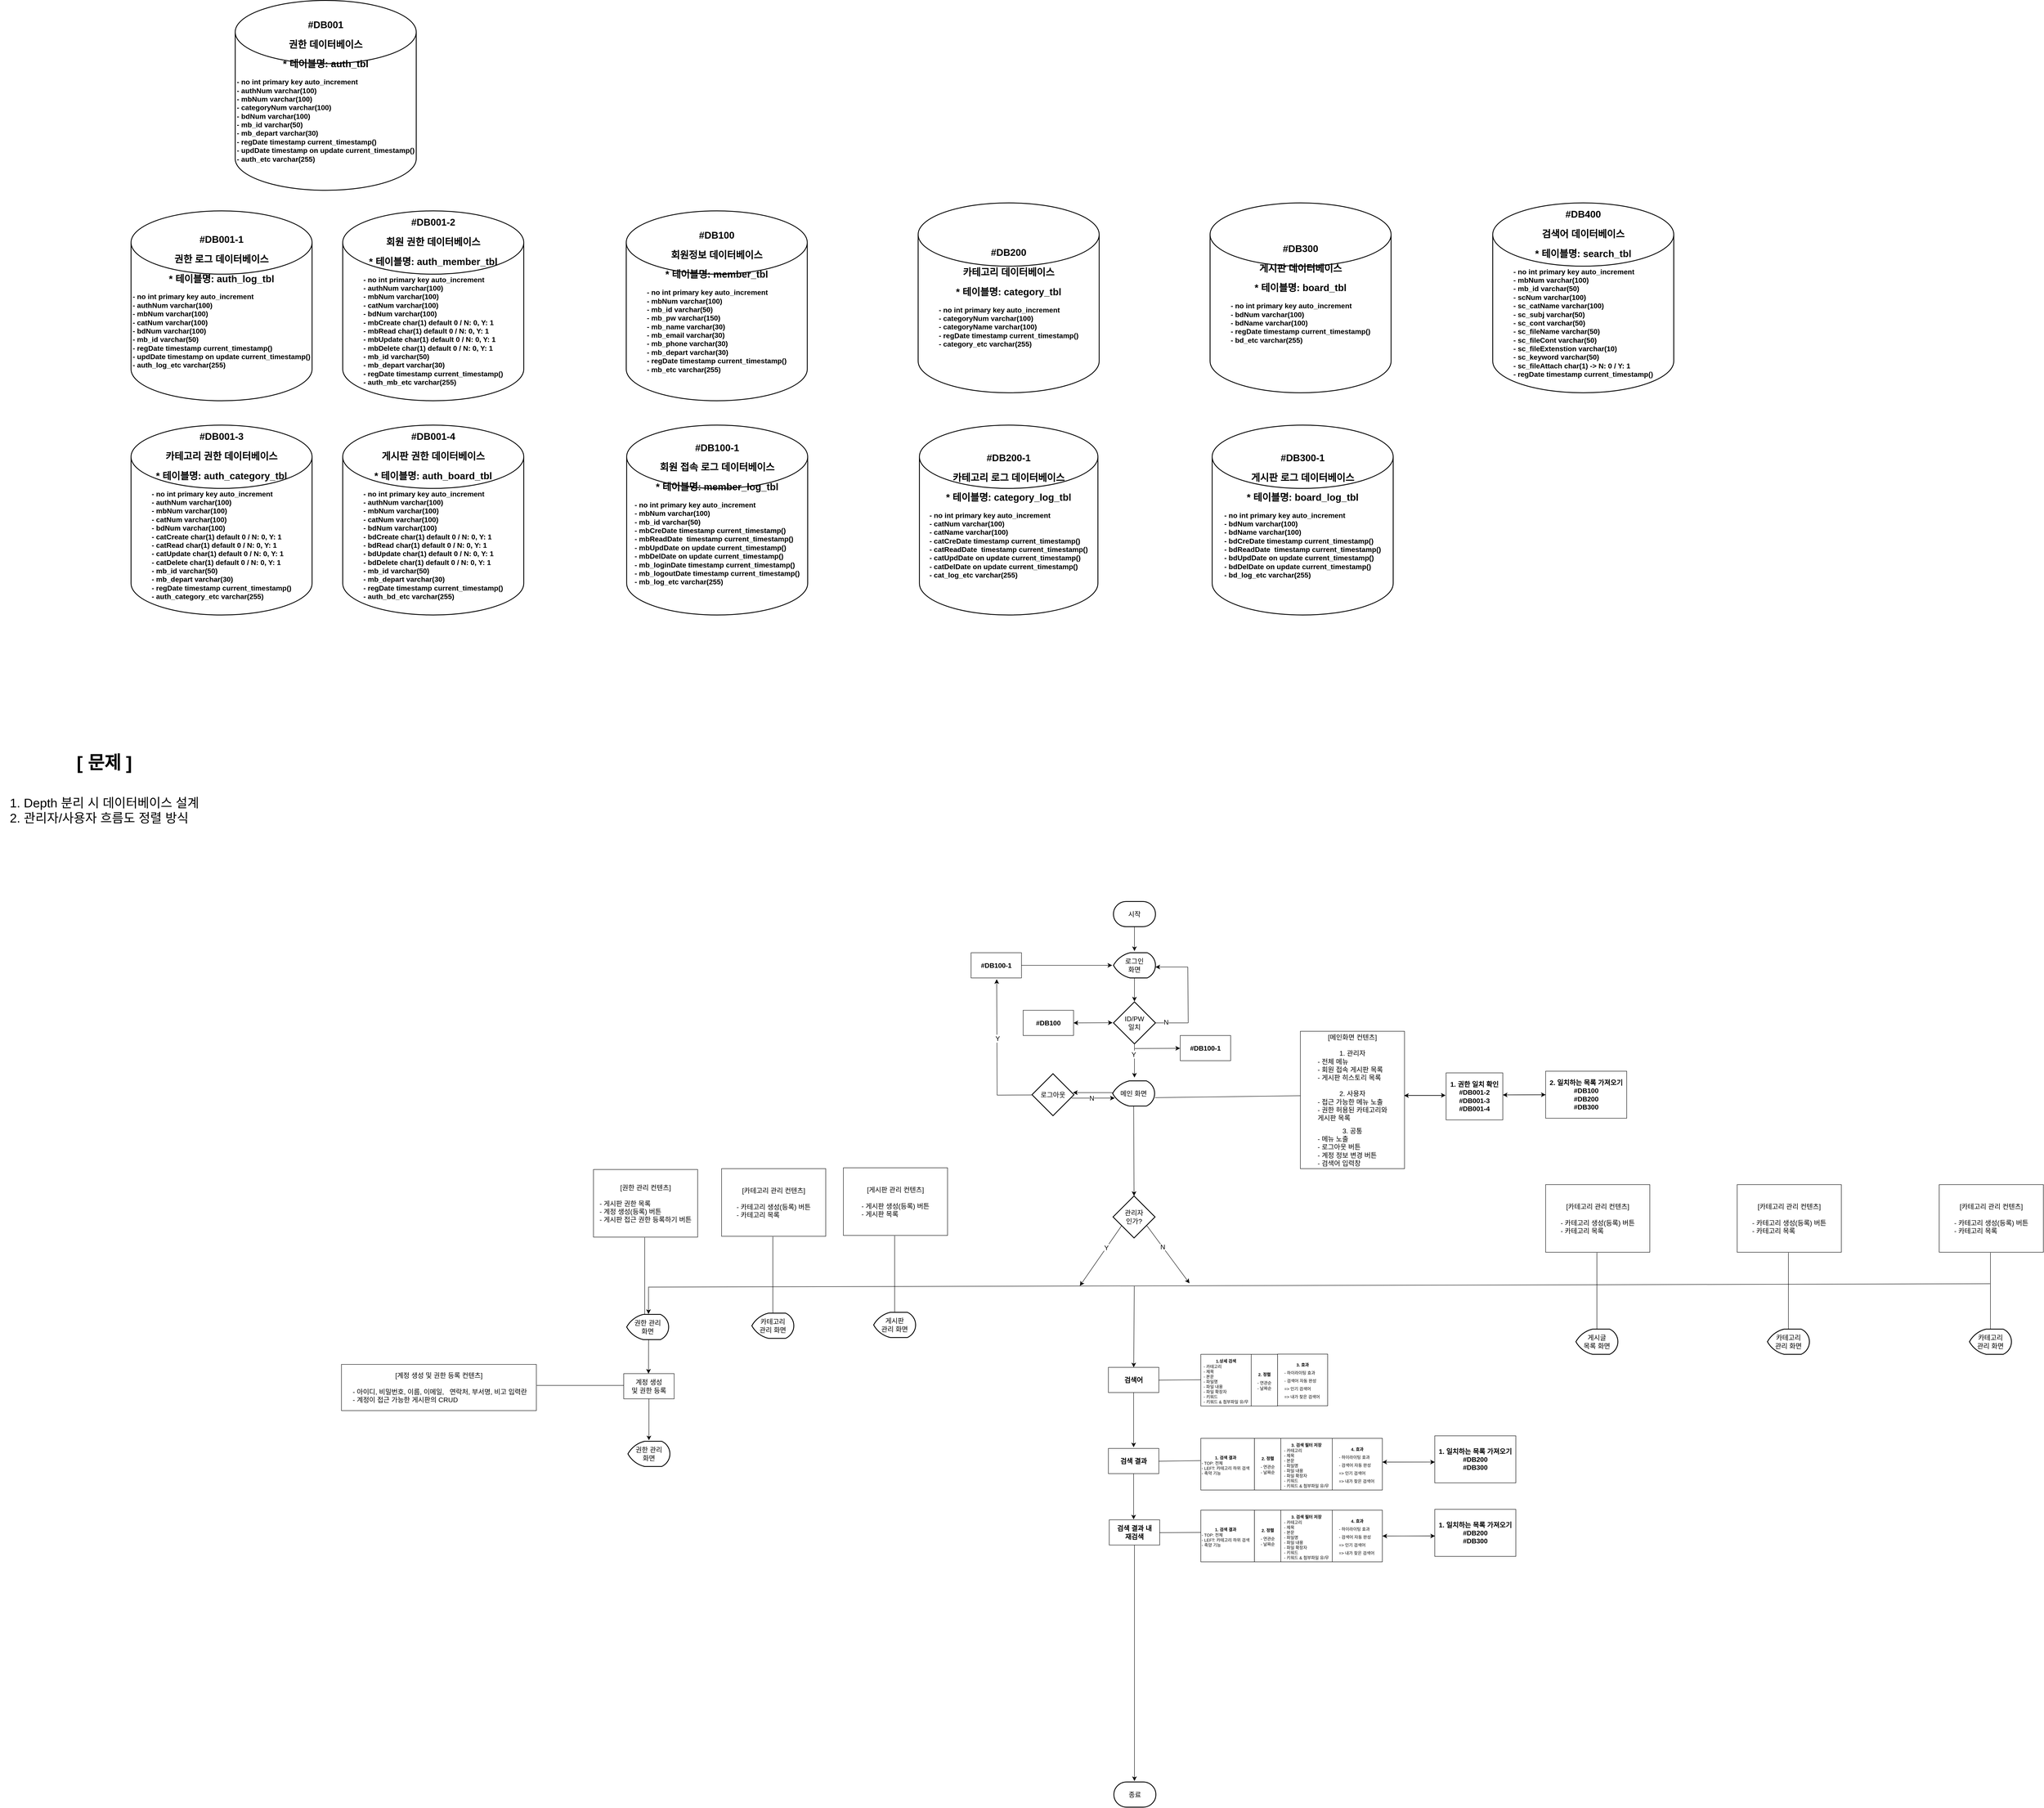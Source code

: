 <mxfile version="22.1.15" type="github">
  <diagram name="페이지-1" id="CfTsEdYrUQADP-SYxcvu">
    <mxGraphModel dx="5334" dy="4182" grid="0" gridSize="10" guides="1" tooltips="1" connect="1" arrows="1" fold="1" page="0" pageScale="1" pageWidth="827" pageHeight="1169" math="0" shadow="0">
      <root>
        <mxCell id="0" />
        <mxCell id="1" parent="0" />
        <mxCell id="3xwDAUw6dFbpl16PfHFc-6" style="edgeStyle=none;curved=1;rounded=0;orthogonalLoop=1;jettySize=auto;html=1;fontSize=12;startSize=8;endSize=8;" parent="1" edge="1">
          <mxGeometry relative="1" as="geometry">
            <mxPoint x="4" y="-309.996" as="targetPoint" />
            <mxPoint x="4" y="-367" as="sourcePoint" />
          </mxGeometry>
        </mxCell>
        <mxCell id="3xwDAUw6dFbpl16PfHFc-10" style="edgeStyle=none;curved=1;rounded=0;orthogonalLoop=1;jettySize=auto;html=1;fontSize=12;startSize=8;endSize=8;" parent="1" source="3xwDAUw6dFbpl16PfHFc-9" edge="1">
          <mxGeometry relative="1" as="geometry">
            <mxPoint x="4" y="-189.996" as="targetPoint" />
          </mxGeometry>
        </mxCell>
        <mxCell id="3xwDAUw6dFbpl16PfHFc-9" value="로그인&lt;br&gt;화면" style="strokeWidth=2;html=1;shape=mxgraph.flowchart.display;whiteSpace=wrap;fontSize=16;" parent="1" vertex="1">
          <mxGeometry x="-46" y="-306" width="100" height="60" as="geometry" />
        </mxCell>
        <mxCell id="3xwDAUw6dFbpl16PfHFc-12" value="시작" style="strokeWidth=2;html=1;shape=mxgraph.flowchart.terminator;whiteSpace=wrap;fontSize=16;" parent="1" vertex="1">
          <mxGeometry x="-46" y="-428" width="100" height="60" as="geometry" />
        </mxCell>
        <mxCell id="3xwDAUw6dFbpl16PfHFc-13" value="종료" style="strokeWidth=2;html=1;shape=mxgraph.flowchart.terminator;whiteSpace=wrap;fontSize=16;" parent="1" vertex="1">
          <mxGeometry x="-45" y="1668" width="100" height="60" as="geometry" />
        </mxCell>
        <mxCell id="3xwDAUw6dFbpl16PfHFc-21" style="edgeStyle=none;curved=1;rounded=0;orthogonalLoop=1;jettySize=auto;html=1;fontSize=12;startSize=8;endSize=8;" parent="1" source="3xwDAUw6dFbpl16PfHFc-14" edge="1">
          <mxGeometry relative="1" as="geometry">
            <mxPoint x="4.0" y="-8.823" as="targetPoint" />
          </mxGeometry>
        </mxCell>
        <mxCell id="3xwDAUw6dFbpl16PfHFc-22" value="Y" style="edgeLabel;html=1;align=center;verticalAlign=middle;resizable=0;points=[];fontSize=16;" parent="3xwDAUw6dFbpl16PfHFc-21" vertex="1" connectable="0">
          <mxGeometry x="-0.376" y="-2" relative="1" as="geometry">
            <mxPoint as="offset" />
          </mxGeometry>
        </mxCell>
        <mxCell id="3xwDAUw6dFbpl16PfHFc-14" value="ID/PW&lt;br&gt;일치" style="strokeWidth=2;html=1;shape=mxgraph.flowchart.decision;whiteSpace=wrap;fontSize=16;" parent="1" vertex="1">
          <mxGeometry x="-46" y="-189" width="100" height="100" as="geometry" />
        </mxCell>
        <mxCell id="3xwDAUw6dFbpl16PfHFc-16" value="" style="endArrow=none;html=1;rounded=0;fontSize=12;startSize=8;endSize=8;curved=1;" parent="1" edge="1">
          <mxGeometry width="50" height="50" relative="1" as="geometry">
            <mxPoint x="54" y="-139" as="sourcePoint" />
            <mxPoint x="132" y="-139" as="targetPoint" />
          </mxGeometry>
        </mxCell>
        <mxCell id="3xwDAUw6dFbpl16PfHFc-20" value="N" style="edgeLabel;html=1;align=center;verticalAlign=middle;resizable=0;points=[];fontSize=16;" parent="3xwDAUw6dFbpl16PfHFc-16" vertex="1" connectable="0">
          <mxGeometry x="-0.354" y="2" relative="1" as="geometry">
            <mxPoint as="offset" />
          </mxGeometry>
        </mxCell>
        <mxCell id="3xwDAUw6dFbpl16PfHFc-17" value="" style="endArrow=none;html=1;rounded=0;fontSize=12;startSize=8;endSize=8;curved=1;" parent="1" edge="1">
          <mxGeometry width="50" height="50" relative="1" as="geometry">
            <mxPoint x="131" y="-272" as="sourcePoint" />
            <mxPoint x="132" y="-139" as="targetPoint" />
          </mxGeometry>
        </mxCell>
        <mxCell id="3xwDAUw6dFbpl16PfHFc-19" value="" style="endArrow=classic;html=1;rounded=0;fontSize=12;startSize=8;endSize=8;curved=1;" parent="1" edge="1">
          <mxGeometry width="50" height="50" relative="1" as="geometry">
            <mxPoint x="131" y="-272" as="sourcePoint" />
            <mxPoint x="54" y="-272" as="targetPoint" />
          </mxGeometry>
        </mxCell>
        <mxCell id="3xwDAUw6dFbpl16PfHFc-29" value="&lt;b style=&quot;font-size: 23px;&quot;&gt;#DB100&lt;/b&gt;&lt;br&gt;&lt;br&gt;&lt;b style=&quot;font-size: 23px;&quot;&gt;회원정보 데이터베이스&lt;/b&gt;&lt;br&gt;&lt;br&gt;&lt;b style=&quot;font-size: 23px;&quot;&gt;* 테이블명: member_tbl&lt;/b&gt;&lt;br&gt;&lt;br&gt;&lt;div style=&quot;text-align: left; font-size: 17px;&quot;&gt;&lt;b style=&quot;&quot;&gt;&lt;font style=&quot;font-size: 17px;&quot;&gt;- no int primary key auto_increment&lt;/font&gt;&lt;/b&gt;&lt;/div&gt;&lt;div style=&quot;text-align: left;&quot;&gt;&lt;b style=&quot;border-color: var(--border-color); background-color: initial;&quot;&gt;&lt;font style=&quot;font-size: 17px;&quot;&gt;- mbNum varchar(100)&lt;/font&gt;&lt;/b&gt;&lt;b style=&quot;font-size: 17px;&quot;&gt;&lt;font style=&quot;font-size: 17px;&quot;&gt;&lt;br&gt;&lt;/font&gt;&lt;/b&gt;&lt;/div&gt;&lt;div style=&quot;text-align: left; font-size: 17px;&quot;&gt;&lt;b&gt;&lt;font style=&quot;font-size: 17px;&quot;&gt;- mb_id varchar(50)&lt;/font&gt;&lt;/b&gt;&lt;/div&gt;&lt;div style=&quot;text-align: left; font-size: 17px;&quot;&gt;&lt;b&gt;&lt;font style=&quot;font-size: 17px;&quot;&gt;- mb_pw varchar(150)&lt;/font&gt;&lt;/b&gt;&lt;/div&gt;&lt;div style=&quot;text-align: left; font-size: 17px;&quot;&gt;&lt;b&gt;&lt;font style=&quot;font-size: 17px;&quot;&gt;- mb_name varchar(30)&lt;/font&gt;&lt;/b&gt;&lt;/div&gt;&lt;div style=&quot;text-align: left; font-size: 17px;&quot;&gt;&lt;b&gt;&lt;font style=&quot;font-size: 17px;&quot;&gt;- mb_email varchar(30)&lt;/font&gt;&lt;/b&gt;&lt;/div&gt;&lt;div style=&quot;text-align: left; font-size: 17px;&quot;&gt;&lt;b&gt;&lt;font style=&quot;font-size: 17px;&quot;&gt;- mb_phone varchar(30)&lt;/font&gt;&lt;/b&gt;&lt;/div&gt;&lt;div style=&quot;text-align: left; font-size: 17px;&quot;&gt;&lt;b&gt;&lt;font style=&quot;font-size: 17px;&quot;&gt;- mb_depart varchar(30)&lt;/font&gt;&lt;/b&gt;&lt;/div&gt;&lt;div style=&quot;text-align: left; font-size: 17px;&quot;&gt;&lt;b style=&quot;&quot;&gt;&lt;font style=&quot;font-size: 17px;&quot;&gt;- regDate timestamp&amp;nbsp;&lt;font style=&quot;font-size: 17px;&quot;&gt;current_timestamp()&lt;/font&gt;&lt;/font&gt;&lt;/b&gt;&lt;/div&gt;&lt;div style=&quot;text-align: left; font-size: 17px;&quot;&gt;&lt;b style=&quot;&quot;&gt;&lt;font style=&quot;font-size: 17px;&quot;&gt;&lt;font style=&quot;font-size: 17px;&quot;&gt;- mb_etc varchar(255)&lt;/font&gt;&lt;/font&gt;&lt;/b&gt;&lt;/div&gt;&lt;div style=&quot;text-align: left;&quot;&gt;&lt;br&gt;&lt;/div&gt;" style="strokeWidth=2;html=1;shape=mxgraph.flowchart.database;whiteSpace=wrap;fontSize=16;" parent="1" vertex="1">
          <mxGeometry x="-1206" y="-2072" width="431" height="452" as="geometry" />
        </mxCell>
        <mxCell id="3xwDAUw6dFbpl16PfHFc-33" value="&lt;b&gt;#DB100&lt;/b&gt;" style="rounded=0;whiteSpace=wrap;html=1;fontSize=16;" parent="1" vertex="1">
          <mxGeometry x="-261" y="-169" width="120" height="60" as="geometry" />
        </mxCell>
        <mxCell id="3xwDAUw6dFbpl16PfHFc-34" value="" style="endArrow=classic;startArrow=classic;html=1;rounded=0;fontSize=12;startSize=8;endSize=8;curved=1;exitX=1;exitY=0.5;exitDx=0;exitDy=0;" parent="1" source="3xwDAUw6dFbpl16PfHFc-33" edge="1">
          <mxGeometry width="50" height="50" relative="1" as="geometry">
            <mxPoint x="-130" y="-139.42" as="sourcePoint" />
            <mxPoint x="-48" y="-139.42" as="targetPoint" />
          </mxGeometry>
        </mxCell>
        <mxCell id="3xwDAUw6dFbpl16PfHFc-43" value="&lt;b style=&quot;font-size: 23px;&quot;&gt;#DB100-1&lt;/b&gt;&lt;br&gt;&lt;br&gt;&lt;b style=&quot;font-size: 23px;&quot;&gt;회원 접속 로그 데이터베이스&lt;/b&gt;&lt;br&gt;&lt;br&gt;&lt;b style=&quot;font-size: 23px;&quot;&gt;* 테이블명: member_log_tbl&lt;br&gt;&lt;/b&gt;&lt;br&gt;&lt;div style=&quot;text-align: left; font-weight: bold; font-size: 17px;&quot;&gt;&lt;font style=&quot;font-size: 17px;&quot;&gt;&lt;b style=&quot;background-color: initial;&quot;&gt;&lt;font style=&quot;font-size: 17px;&quot;&gt;- no int primary key&amp;nbsp;&lt;/font&gt;&lt;/b&gt;&lt;b style=&quot;background-color: initial;&quot;&gt;auto_increment&lt;/b&gt;&lt;/font&gt;&lt;/div&gt;&lt;div style=&quot;text-align: left; font-weight: bold; font-size: 17px;&quot;&gt;&lt;b style=&quot;background-color: initial;&quot;&gt;&lt;font style=&quot;font-size: 17px;&quot;&gt;- mbNum varchar(100)&lt;/font&gt;&lt;/b&gt;&lt;/div&gt;&lt;div style=&quot;text-align: left; font-weight: bold; font-size: 17px;&quot;&gt;&lt;b style=&quot;background-color: initial;&quot;&gt;&lt;font style=&quot;font-size: 17px;&quot;&gt;- mb_id varchar(50)&lt;/font&gt;&lt;/b&gt;&lt;/div&gt;&lt;div style=&quot;text-align: left; font-weight: bold; font-size: 17px;&quot;&gt;&lt;div style=&quot;border-color: var(--border-color); font-weight: 400;&quot;&gt;&lt;b style=&quot;border-color: var(--border-color);&quot;&gt;- mb&lt;/b&gt;&lt;b style=&quot;border-color: var(--border-color);&quot;&gt;CreDate&amp;nbsp;&lt;/b&gt;&lt;b style=&quot;border-color: var(--border-color); background-color: initial;&quot;&gt;&lt;font style=&quot;border-color: var(--border-color);&quot;&gt;timestamp&amp;nbsp;&lt;font style=&quot;border-color: var(--border-color);&quot;&gt;current_timestamp()&lt;/font&gt;&lt;/font&gt;&lt;/b&gt;&lt;/div&gt;&lt;div style=&quot;border-color: var(--border-color); font-weight: 400;&quot;&gt;&lt;b style=&quot;border-color: var(--border-color);&quot;&gt;- mbRead&lt;/b&gt;&lt;b style=&quot;border-color: var(--border-color); background-color: initial;&quot;&gt;Date&lt;/b&gt;&lt;b style=&quot;border-color: var(--border-color); background-color: initial;&quot;&gt;&amp;nbsp;&lt;/b&gt;&lt;b style=&quot;border-color: var(--border-color); background-color: initial;&quot;&gt;&lt;font style=&quot;border-color: var(--border-color);&quot;&gt;&amp;nbsp;timestamp&amp;nbsp;&lt;font style=&quot;border-color: var(--border-color);&quot;&gt;current_timestamp()&lt;/font&gt;&lt;/font&gt;&lt;/b&gt;&lt;/div&gt;&lt;div style=&quot;border-color: var(--border-color); font-weight: 400;&quot;&gt;&lt;b style=&quot;border-color: var(--border-color);&quot;&gt;- mbUpd&lt;/b&gt;&lt;b style=&quot;border-color: var(--border-color); background-color: initial;&quot;&gt;Date&lt;/b&gt;&lt;b style=&quot;border-color: var(--border-color); background-color: initial;&quot;&gt;&amp;nbsp;&lt;/b&gt;&lt;b style=&quot;border-color: var(--border-color); background-color: initial;&quot;&gt;on update current_timestamp()&lt;/b&gt;&lt;/div&gt;&lt;div style=&quot;border-color: var(--border-color); font-weight: 400;&quot;&gt;&lt;b style=&quot;border-color: var(--border-color); background-color: initial;&quot;&gt;- mbDel&lt;/b&gt;&lt;b style=&quot;border-color: var(--border-color); background-color: initial;&quot;&gt;Date&lt;/b&gt;&lt;b style=&quot;border-color: var(--border-color); background-color: initial;&quot;&gt;&amp;nbsp;&lt;/b&gt;&lt;b style=&quot;border-color: var(--border-color); background-color: initial;&quot;&gt;on update current_timestamp()&lt;/b&gt;&lt;/div&gt;&lt;/div&gt;&lt;div style=&quot;text-align: left; font-weight: bold; font-size: 17px;&quot;&gt;&lt;b style=&quot;background-color: initial;&quot;&gt;&lt;font style=&quot;font-size: 17px;&quot;&gt;- mb_loginDate timestamp&amp;nbsp;&lt;/font&gt;&lt;/b&gt;&lt;b style=&quot;background-color: initial;&quot;&gt;current_timestamp()&lt;/b&gt;&lt;/div&gt;&lt;div style=&quot;text-align: left; font-weight: bold; font-size: 17px;&quot;&gt;&lt;b style=&quot;background-color: initial;&quot;&gt;&lt;font style=&quot;font-size: 17px;&quot;&gt;- mb_logoutDate timestamp&amp;nbsp;&lt;/font&gt;&lt;/b&gt;&lt;b style=&quot;background-color: initial;&quot;&gt;current_timestamp()&lt;/b&gt;&lt;/div&gt;&lt;div style=&quot;text-align: left; font-weight: bold; font-size: 17px;&quot;&gt;&lt;b style=&quot;background-color: initial;&quot;&gt;- mb_log_etc varchar(255)&lt;/b&gt;&lt;/div&gt;&lt;div style=&quot;text-align: left;&quot;&gt;&lt;span style=&quot;font-size: 23px;&quot;&gt;&lt;b&gt;&lt;br&gt;&lt;/b&gt;&lt;/span&gt;&lt;/div&gt;" style="strokeWidth=2;html=1;shape=mxgraph.flowchart.database;whiteSpace=wrap;fontSize=16;" parent="1" vertex="1">
          <mxGeometry x="-1205" y="-1562" width="431" height="452" as="geometry" />
        </mxCell>
        <mxCell id="3xwDAUw6dFbpl16PfHFc-57" value="" style="endArrow=classic;html=1;rounded=0;fontSize=12;startSize=8;endSize=8;curved=1;" parent="1" source="3xwDAUw6dFbpl16PfHFc-63" edge="1">
          <mxGeometry width="50" height="50" relative="1" as="geometry">
            <mxPoint x="-327" y="-276" as="sourcePoint" />
            <mxPoint x="-49" y="-276" as="targetPoint" />
          </mxGeometry>
        </mxCell>
        <mxCell id="3xwDAUw6dFbpl16PfHFc-64" value="" style="endArrow=classic;html=1;rounded=0;fontSize=12;startSize=8;endSize=8;curved=1;" parent="1" target="3xwDAUw6dFbpl16PfHFc-63" edge="1">
          <mxGeometry width="50" height="50" relative="1" as="geometry">
            <mxPoint x="-327" y="-276" as="sourcePoint" />
            <mxPoint x="-49" y="-276" as="targetPoint" />
          </mxGeometry>
        </mxCell>
        <mxCell id="giarZqFVq59d_r4smIDB-24" style="edgeStyle=none;curved=1;rounded=0;orthogonalLoop=1;jettySize=auto;html=1;fontSize=12;startSize=8;endSize=8;" edge="1" parent="1">
          <mxGeometry relative="1" as="geometry">
            <mxPoint x="-126" y="487" as="targetPoint" />
            <mxPoint x="-26" y="343" as="sourcePoint" />
          </mxGeometry>
        </mxCell>
        <mxCell id="giarZqFVq59d_r4smIDB-25" value="Y" style="edgeLabel;html=1;align=center;verticalAlign=middle;resizable=0;points=[];fontSize=16;" vertex="1" connectable="0" parent="giarZqFVq59d_r4smIDB-24">
          <mxGeometry x="-0.267" relative="1" as="geometry">
            <mxPoint as="offset" />
          </mxGeometry>
        </mxCell>
        <mxCell id="3xwDAUw6dFbpl16PfHFc-27" value="관리자&lt;br&gt;인가?" style="strokeWidth=2;html=1;shape=mxgraph.flowchart.decision;whiteSpace=wrap;fontSize=16;" parent="1" vertex="1">
          <mxGeometry x="-47" y="273" width="100" height="100" as="geometry" />
        </mxCell>
        <mxCell id="3xwDAUw6dFbpl16PfHFc-63" value="&lt;b&gt;#DB100-1&lt;/b&gt;" style="rounded=0;whiteSpace=wrap;html=1;fontSize=16;" parent="1" vertex="1">
          <mxGeometry x="-385" y="-306" width="120" height="60" as="geometry" />
        </mxCell>
        <mxCell id="giarZqFVq59d_r4smIDB-16" value="" style="group" vertex="1" connectable="0" parent="1">
          <mxGeometry x="5" y="-109" width="228" height="60" as="geometry" />
        </mxCell>
        <mxCell id="giarZqFVq59d_r4smIDB-12" style="edgeStyle=none;curved=1;rounded=0;orthogonalLoop=1;jettySize=auto;html=1;fontSize=12;startSize=8;endSize=8;" edge="1" parent="giarZqFVq59d_r4smIDB-16">
          <mxGeometry relative="1" as="geometry">
            <mxPoint x="107.573" y="30.5" as="targetPoint" />
            <mxPoint y="31" as="sourcePoint" />
          </mxGeometry>
        </mxCell>
        <mxCell id="giarZqFVq59d_r4smIDB-11" value="&lt;b&gt;#DB100-1&lt;/b&gt;" style="rounded=0;whiteSpace=wrap;html=1;fontSize=16;" vertex="1" parent="giarZqFVq59d_r4smIDB-16">
          <mxGeometry x="108" width="120" height="60" as="geometry" />
        </mxCell>
        <mxCell id="3xwDAUw6dFbpl16PfHFc-54" value="" style="endArrow=none;html=1;rounded=0;fontSize=12;startSize=8;endSize=8;curved=1;" parent="1" edge="1">
          <mxGeometry width="50" height="50" relative="1" as="geometry">
            <mxPoint x="-323" y="33" as="sourcePoint" />
            <mxPoint x="-241" y="32.58" as="targetPoint" />
          </mxGeometry>
        </mxCell>
        <mxCell id="3xwDAUw6dFbpl16PfHFc-46" style="edgeStyle=none;curved=1;rounded=0;orthogonalLoop=1;jettySize=auto;html=1;fontSize=12;startSize=8;endSize=8;" parent="1" edge="1">
          <mxGeometry relative="1" as="geometry">
            <mxPoint x="-142.404" y="27" as="targetPoint" />
            <mxPoint x="-48" y="27.0" as="sourcePoint" />
          </mxGeometry>
        </mxCell>
        <mxCell id="giarZqFVq59d_r4smIDB-22" style="edgeStyle=none;curved=1;rounded=0;orthogonalLoop=1;jettySize=auto;html=1;fontSize=12;startSize=8;endSize=8;entryX=0.5;entryY=0;entryDx=0;entryDy=0;entryPerimeter=0;" edge="1" parent="1" source="3xwDAUw6dFbpl16PfHFc-25" target="3xwDAUw6dFbpl16PfHFc-27">
          <mxGeometry relative="1" as="geometry">
            <mxPoint x="2" y="111.521" as="targetPoint" />
          </mxGeometry>
        </mxCell>
        <mxCell id="3xwDAUw6dFbpl16PfHFc-25" value="메인 화면" style="strokeWidth=2;html=1;shape=mxgraph.flowchart.display;whiteSpace=wrap;fontSize=16;" parent="1" vertex="1">
          <mxGeometry x="-48" y="-1" width="100" height="60" as="geometry" />
        </mxCell>
        <mxCell id="3xwDAUw6dFbpl16PfHFc-51" style="edgeStyle=none;curved=1;rounded=0;orthogonalLoop=1;jettySize=auto;html=1;fontSize=12;startSize=8;endSize=8;exitX=0.942;exitY=0.581;exitDx=0;exitDy=0;exitPerimeter=0;" parent="1" source="3xwDAUw6dFbpl16PfHFc-50" edge="1">
          <mxGeometry relative="1" as="geometry">
            <mxPoint x="-138" y="40" as="sourcePoint" />
            <mxPoint x="-43" y="40" as="targetPoint" />
          </mxGeometry>
        </mxCell>
        <mxCell id="3xwDAUw6dFbpl16PfHFc-53" value="N" style="edgeLabel;html=1;align=center;verticalAlign=middle;resizable=0;points=[];fontSize=16;" parent="3xwDAUw6dFbpl16PfHFc-51" vertex="1" connectable="0">
          <mxGeometry x="-0.073" relative="1" as="geometry">
            <mxPoint as="offset" />
          </mxGeometry>
        </mxCell>
        <mxCell id="3xwDAUw6dFbpl16PfHFc-65" value="" style="endArrow=classic;html=1;rounded=0;fontSize=12;startSize=8;endSize=8;curved=1;" parent="1" edge="1">
          <mxGeometry width="50" height="50" relative="1" as="geometry">
            <mxPoint x="-323" y="33" as="sourcePoint" />
            <mxPoint x="-324" y="-243" as="targetPoint" />
          </mxGeometry>
        </mxCell>
        <mxCell id="3xwDAUw6dFbpl16PfHFc-66" value="Y" style="edgeLabel;html=1;align=center;verticalAlign=middle;resizable=0;points=[];fontSize=16;" parent="3xwDAUw6dFbpl16PfHFc-65" vertex="1" connectable="0">
          <mxGeometry x="-0.019" y="-1" relative="1" as="geometry">
            <mxPoint as="offset" />
          </mxGeometry>
        </mxCell>
        <mxCell id="3xwDAUw6dFbpl16PfHFc-50" value="로그아웃" style="strokeWidth=2;html=1;shape=mxgraph.flowchart.decision;whiteSpace=wrap;fontSize=16;" parent="1" vertex="1">
          <mxGeometry x="-240" y="-18" width="100" height="100" as="geometry" />
        </mxCell>
        <mxCell id="giarZqFVq59d_r4smIDB-27" style="edgeStyle=none;curved=1;rounded=0;orthogonalLoop=1;jettySize=auto;html=1;fontSize=12;startSize=8;endSize=8;" edge="1" parent="1">
          <mxGeometry relative="1" as="geometry">
            <mxPoint x="135" y="481" as="targetPoint" />
            <mxPoint x="33" y="343" as="sourcePoint" />
          </mxGeometry>
        </mxCell>
        <mxCell id="giarZqFVq59d_r4smIDB-28" value="N" style="edgeLabel;html=1;align=center;verticalAlign=middle;resizable=0;points=[];fontSize=16;" vertex="1" connectable="0" parent="giarZqFVq59d_r4smIDB-27">
          <mxGeometry x="-0.267" relative="1" as="geometry">
            <mxPoint as="offset" />
          </mxGeometry>
        </mxCell>
        <mxCell id="3xwDAUw6dFbpl16PfHFc-68" value="" style="endArrow=none;html=1;rounded=0;fontSize=12;startSize=8;endSize=8;curved=1;" parent="1" edge="1">
          <mxGeometry width="50" height="50" relative="1" as="geometry">
            <mxPoint x="-1152" y="490" as="sourcePoint" />
            <mxPoint x="2041" y="482" as="targetPoint" />
          </mxGeometry>
        </mxCell>
        <mxCell id="3xwDAUw6dFbpl16PfHFc-26" value="" style="endArrow=none;html=1;rounded=0;fontSize=12;startSize=8;endSize=8;curved=1;entryX=0.999;entryY=0.459;entryDx=0;entryDy=0;entryPerimeter=0;" parent="1" target="3xwDAUw6dFbpl16PfHFc-40" edge="1">
          <mxGeometry width="50" height="50" relative="1" as="geometry">
            <mxPoint x="53" y="39" as="sourcePoint" />
            <mxPoint x="-129" y="40" as="targetPoint" />
          </mxGeometry>
        </mxCell>
        <mxCell id="3xwDAUw6dFbpl16PfHFc-40" value="[메인화면 컨텐츠]&lt;br style=&quot;font-size: 10px;&quot;&gt;&lt;br style=&quot;font-size: 10px;&quot;&gt;1. 관리자&lt;br&gt;&lt;div style=&quot;text-align: left;&quot;&gt;&lt;span style=&quot;background-color: initial;&quot;&gt;- 전체 메뉴&lt;/span&gt;&lt;/div&gt;&lt;div style=&quot;text-align: left;&quot;&gt;&lt;span style=&quot;background-color: initial;&quot;&gt;- 회원 접속 게시판 목록&lt;/span&gt;&lt;/div&gt;&lt;div style=&quot;text-align: left;&quot;&gt;&lt;span style=&quot;background-color: initial;&quot;&gt;- 게시판 히스토리 목록&lt;/span&gt;&lt;/div&gt;&lt;div style=&quot;font-size: 15px;&quot;&gt;&lt;/div&gt;&lt;div style=&quot;text-align: left;&quot;&gt;&lt;font size=&quot;1&quot;&gt;&lt;br&gt;&lt;/font&gt;&lt;/div&gt;2. 사용자&lt;br&gt;&lt;div style=&quot;text-align: left;&quot;&gt;&lt;span style=&quot;background-color: initial;&quot;&gt;- 접근 가능한 메뉴 노출&lt;/span&gt;&lt;/div&gt;&lt;div style=&quot;text-align: left;&quot;&gt;&lt;span style=&quot;background-color: initial;&quot;&gt;- 권한 허용된 카테고리와&lt;/span&gt;&lt;/div&gt;&lt;div style=&quot;text-align: left;&quot;&gt;&lt;span style=&quot;background-color: initial;&quot;&gt;게시판 목록&lt;/span&gt;&lt;/div&gt;&lt;div style=&quot;text-align: left; font-size: 10px;&quot;&gt;&lt;br&gt;&lt;/div&gt;&lt;div style=&quot;&quot;&gt;&lt;span style=&quot;background-color: initial;&quot;&gt;3. 공통&lt;/span&gt;&lt;/div&gt;&lt;div style=&quot;text-align: left;&quot;&gt;&lt;span style=&quot;background-color: initial;&quot;&gt;- 메뉴 노출&lt;/span&gt;&lt;/div&gt;&lt;div style=&quot;text-align: left;&quot;&gt;&lt;span style=&quot;background-color: initial;&quot;&gt;- 로그아웃 버튼&lt;/span&gt;&lt;/div&gt;&lt;div style=&quot;text-align: left;&quot;&gt;&lt;span style=&quot;background-color: initial;&quot;&gt;- 계정 정보 변경 버튼&lt;/span&gt;&lt;/div&gt;&lt;div style=&quot;text-align: left;&quot;&gt;&lt;span style=&quot;background-color: initial;&quot;&gt;- 검색어 입력창&lt;/span&gt;&lt;/div&gt;" style="rounded=0;whiteSpace=wrap;html=1;fontSize=16;" parent="1" vertex="1">
          <mxGeometry x="399" y="-119" width="248" height="327" as="geometry" />
        </mxCell>
        <mxCell id="giarZqFVq59d_r4smIDB-36" value="&lt;b style=&quot;font-size: 23px;&quot;&gt;#DB300&lt;/b&gt;&lt;br&gt;&lt;br&gt;&lt;b style=&quot;font-size: 23px;&quot;&gt;게시판 데이터베이스&lt;/b&gt;&lt;br&gt;&lt;br&gt;&lt;b style=&quot;font-size: 23px;&quot;&gt;* 테이블명: board_tbl&lt;/b&gt;&lt;br&gt;&lt;br&gt;&lt;div style=&quot;text-align: left; font-size: 17px;&quot;&gt;&lt;div style=&quot;border-color: var(--border-color);&quot;&gt;&lt;b style=&quot;border-color: var(--border-color);&quot;&gt;- no int primary key auto_increment&lt;/b&gt;&lt;/div&gt;&lt;div style=&quot;border-color: var(--border-color);&quot;&gt;&lt;b style=&quot;border-color: var(--border-color); font-size: 16px; background-color: initial;&quot;&gt;&lt;font style=&quot;border-color: var(--border-color); font-size: 17px;&quot;&gt;- bdNum varchar(100)&lt;/font&gt;&lt;/b&gt;&lt;/div&gt;&lt;div style=&quot;border-color: var(--border-color);&quot;&gt;&lt;b style=&quot;border-color: var(--border-color);&quot;&gt;- bdName varchar(100)&lt;/b&gt;&lt;/div&gt;&lt;div style=&quot;border-color: var(--border-color);&quot;&gt;&lt;b style=&quot;border-color: var(--border-color); background-color: initial;&quot;&gt;- regDate timestamp&amp;nbsp;current_timestamp()&lt;/b&gt;&lt;/div&gt;&lt;div style=&quot;border-color: var(--border-color);&quot;&gt;&lt;b style=&quot;border-color: var(--border-color);&quot;&gt;- bd_etc varchar(255)&lt;/b&gt;&lt;/div&gt;&lt;/div&gt;&lt;div style=&quot;text-align: left;&quot;&gt;&lt;br&gt;&lt;/div&gt;" style="strokeWidth=2;html=1;shape=mxgraph.flowchart.database;whiteSpace=wrap;fontSize=16;" vertex="1" parent="1">
          <mxGeometry x="184" y="-2091" width="431" height="452" as="geometry" />
        </mxCell>
        <mxCell id="giarZqFVq59d_r4smIDB-37" value="&lt;b style=&quot;font-size: 23px;&quot;&gt;#DB001&lt;/b&gt;&lt;br&gt;&lt;br&gt;&lt;b style=&quot;font-size: 23px;&quot;&gt;권한 데이터베이스&lt;/b&gt;&lt;br&gt;&lt;br&gt;&lt;b style=&quot;font-size: 23px;&quot;&gt;* 테이블명: auth_tbl&lt;/b&gt;&lt;br&gt;&lt;br&gt;&lt;div style=&quot;text-align: left; font-size: 17px;&quot;&gt;&lt;b style=&quot;&quot;&gt;&lt;font style=&quot;font-size: 17px;&quot;&gt;- no int primary key auto_increment&lt;/font&gt;&lt;/b&gt;&lt;/div&gt;&lt;div style=&quot;text-align: left; font-size: 17px;&quot;&gt;&lt;b style=&quot;&quot;&gt;&lt;font style=&quot;font-size: 17px;&quot;&gt;- authNum varchar(100)&lt;/font&gt;&lt;/b&gt;&lt;/div&gt;&lt;div style=&quot;text-align: left;&quot;&gt;&lt;b style=&quot;border-color: var(--border-color); background-color: initial;&quot;&gt;&lt;font style=&quot;font-size: 17px;&quot;&gt;- mbNum varchar(100)&lt;/font&gt;&lt;/b&gt;&lt;b style=&quot;font-size: 17px;&quot;&gt;&lt;font style=&quot;font-size: 17px;&quot;&gt;&lt;br&gt;&lt;/font&gt;&lt;/b&gt;&lt;/div&gt;&lt;div style=&quot;text-align: left;&quot;&gt;&lt;b style=&quot;border-color: var(--border-color); background-color: initial;&quot;&gt;&lt;font style=&quot;font-size: 17px;&quot;&gt;&lt;b style=&quot;border-color: var(--border-color); font-size: 16px; background-color: initial;&quot;&gt;&lt;font style=&quot;border-color: var(--border-color); font-size: 17px;&quot;&gt;- categoryNum varchar(100)&lt;/font&gt;&lt;/b&gt;&lt;br style=&quot;border-color: var(--border-color);&quot;&gt;&lt;/font&gt;&lt;/b&gt;&lt;/div&gt;&lt;div style=&quot;text-align: left;&quot;&gt;&lt;b style=&quot;border-color: var(--border-color); background-color: initial;&quot;&gt;&lt;font style=&quot;font-size: 17px;&quot;&gt;- bdNum varchar(100)&lt;/font&gt;&lt;/b&gt;&lt;/div&gt;&lt;div style=&quot;text-align: left; font-size: 17px;&quot;&gt;&lt;b&gt;&lt;font style=&quot;font-size: 17px;&quot;&gt;- mb_id varchar(50)&lt;/font&gt;&lt;/b&gt;&lt;/div&gt;&lt;div style=&quot;text-align: left; font-size: 17px;&quot;&gt;&lt;b&gt;&lt;font style=&quot;font-size: 17px;&quot;&gt;- mb_depart varchar(30)&lt;/font&gt;&lt;/b&gt;&lt;/div&gt;&lt;div style=&quot;text-align: left; font-size: 17px;&quot;&gt;&lt;b style=&quot;&quot;&gt;&lt;font style=&quot;font-size: 17px;&quot;&gt;- regDate timestamp&amp;nbsp;&lt;font style=&quot;font-size: 17px;&quot;&gt;current_timestamp()&lt;/font&gt;&lt;/font&gt;&lt;/b&gt;&lt;/div&gt;&lt;div style=&quot;text-align: left; font-size: 17px;&quot;&gt;&lt;div style=&quot;border-color: var(--border-color);&quot;&gt;&lt;b style=&quot;border-color: var(--border-color);&quot;&gt;- updDate timestamp on update current_timestamp()&lt;/b&gt;&lt;/div&gt;&lt;/div&gt;&lt;div style=&quot;text-align: left; font-size: 17px;&quot;&gt;&lt;b style=&quot;&quot;&gt;&lt;font style=&quot;font-size: 17px;&quot;&gt;&lt;font style=&quot;font-size: 17px;&quot;&gt;- auth_etc varchar(255)&lt;/font&gt;&lt;/font&gt;&lt;/b&gt;&lt;/div&gt;&lt;div style=&quot;text-align: left;&quot;&gt;&lt;br&gt;&lt;/div&gt;" style="strokeWidth=2;html=1;shape=mxgraph.flowchart.database;whiteSpace=wrap;fontSize=16;" vertex="1" parent="1">
          <mxGeometry x="-2137" y="-2573" width="431" height="452" as="geometry" />
        </mxCell>
        <mxCell id="giarZqFVq59d_r4smIDB-38" value="&lt;b style=&quot;font-size: 23px;&quot;&gt;#DB300-1&lt;/b&gt;&lt;br&gt;&lt;br&gt;&lt;b style=&quot;font-size: 23px;&quot;&gt;게시판 로그 데이터베이스&lt;/b&gt;&lt;br&gt;&lt;br&gt;&lt;b style=&quot;font-size: 23px;&quot;&gt;* 테이블명: board_log_tbl&lt;/b&gt;&lt;br&gt;&lt;br&gt;&lt;div style=&quot;text-align: left; font-size: 17px;&quot;&gt;&lt;b style=&quot;&quot;&gt;&lt;font style=&quot;font-size: 17px;&quot;&gt;- no int primary key auto_increment&lt;/font&gt;&lt;/b&gt;&lt;/div&gt;&lt;div style=&quot;text-align: left; font-size: 17px;&quot;&gt;&lt;b style=&quot;border-color: var(--border-color); font-size: 16px; background-color: initial;&quot;&gt;&lt;font style=&quot;border-color: var(--border-color); font-size: 17px;&quot;&gt;- bdNum varchar(100)&lt;/font&gt;&lt;/b&gt;&lt;/div&gt;&lt;div style=&quot;text-align: left; font-size: 17px;&quot;&gt;&lt;b&gt;&lt;font style=&quot;font-size: 17px;&quot;&gt;- bdName varchar(100)&lt;/font&gt;&lt;/b&gt;&lt;/div&gt;&lt;div style=&quot;text-align: left; font-size: 17px;&quot;&gt;&lt;div style=&quot;border-color: var(--border-color);&quot;&gt;&lt;b style=&quot;border-color: var(--border-color);&quot;&gt;- bd&lt;/b&gt;&lt;b style=&quot;border-color: var(--border-color);&quot;&gt;CreDate&amp;nbsp;&lt;/b&gt;&lt;b style=&quot;background-color: initial; border-color: var(--border-color);&quot;&gt;&lt;font style=&quot;border-color: var(--border-color);&quot;&gt;timestamp&amp;nbsp;&lt;font style=&quot;border-color: var(--border-color);&quot;&gt;current_timestamp()&lt;/font&gt;&lt;/font&gt;&lt;/b&gt;&lt;/div&gt;&lt;div style=&quot;border-color: var(--border-color);&quot;&gt;&lt;b style=&quot;border-color: var(--border-color);&quot;&gt;&lt;b style=&quot;border-color: var(--border-color);&quot;&gt;&lt;font style=&quot;border-color: var(--border-color);&quot;&gt;- bdReadDate&amp;nbsp;&lt;/font&gt;&lt;/b&gt;&lt;/b&gt;&lt;b style=&quot;background-color: initial; border-color: var(--border-color);&quot;&gt;&lt;font style=&quot;border-color: var(--border-color);&quot;&gt;&amp;nbsp;timestamp&amp;nbsp;&lt;font style=&quot;border-color: var(--border-color);&quot;&gt;current_timestamp()&lt;/font&gt;&lt;/font&gt;&lt;/b&gt;&lt;/div&gt;&lt;div style=&quot;border-color: var(--border-color);&quot;&gt;&lt;b style=&quot;border-color: var(--border-color);&quot;&gt;- bdUpd&lt;/b&gt;&lt;b style=&quot;background-color: initial; border-color: var(--border-color);&quot;&gt;Date&lt;/b&gt;&lt;b style=&quot;background-color: initial; border-color: var(--border-color);&quot;&gt;&amp;nbsp;&lt;/b&gt;&lt;b style=&quot;background-color: initial; border-color: var(--border-color);&quot;&gt;on update current_timestamp()&lt;/b&gt;&lt;/div&gt;&lt;div style=&quot;border-color: var(--border-color);&quot;&gt;&lt;b style=&quot;border-color: var(--border-color); background-color: initial;&quot;&gt;- bdDel&lt;/b&gt;&lt;b style=&quot;background-color: initial; border-color: var(--border-color);&quot;&gt;Date&lt;/b&gt;&lt;b style=&quot;background-color: initial; border-color: var(--border-color);&quot;&gt;&amp;nbsp;&lt;/b&gt;&lt;b style=&quot;background-color: initial; border-color: var(--border-color);&quot;&gt;on update current_timestamp()&lt;/b&gt;&lt;/div&gt;&lt;div style=&quot;border-color: var(--border-color);&quot;&gt;&lt;b style=&quot;background-color: initial; border-color: var(--border-color);&quot;&gt;- bd_log_etc varchar(255)&lt;/b&gt;&lt;/div&gt;&lt;/div&gt;&lt;div style=&quot;text-align: left;&quot;&gt;&lt;br&gt;&lt;/div&gt;" style="strokeWidth=2;html=1;shape=mxgraph.flowchart.database;whiteSpace=wrap;fontSize=16;" vertex="1" parent="1">
          <mxGeometry x="189" y="-1562" width="431" height="452" as="geometry" />
        </mxCell>
        <mxCell id="giarZqFVq59d_r4smIDB-39" value="&lt;b style=&quot;font-size: 23px;&quot;&gt;#DB001-1&lt;/b&gt;&lt;br&gt;&lt;br&gt;&lt;b style=&quot;font-size: 23px;&quot;&gt;권한 로그 데이터베이스&lt;/b&gt;&lt;br&gt;&lt;br&gt;&lt;b style=&quot;font-size: 23px;&quot;&gt;* 테이블명: auth_log_tbl&lt;/b&gt;&lt;br&gt;&lt;br&gt;&lt;div style=&quot;text-align: left; font-size: 17px;&quot;&gt;&lt;b style=&quot;&quot;&gt;&lt;font style=&quot;font-size: 17px;&quot;&gt;- no int primary key auto_increment&lt;/font&gt;&lt;/b&gt;&lt;/div&gt;&lt;div style=&quot;text-align: left; font-size: 17px;&quot;&gt;&lt;b style=&quot;&quot;&gt;&lt;font style=&quot;font-size: 17px;&quot;&gt;- authNum varchar(100)&lt;/font&gt;&lt;/b&gt;&lt;/div&gt;&lt;div style=&quot;text-align: left;&quot;&gt;&lt;b style=&quot;border-color: var(--border-color); background-color: initial;&quot;&gt;&lt;font style=&quot;font-size: 17px;&quot;&gt;- mbNum varchar(100)&lt;/font&gt;&lt;/b&gt;&lt;b style=&quot;font-size: 17px;&quot;&gt;&lt;font style=&quot;font-size: 17px;&quot;&gt;&lt;br&gt;&lt;/font&gt;&lt;/b&gt;&lt;/div&gt;&lt;div style=&quot;text-align: left;&quot;&gt;&lt;b style=&quot;border-color: var(--border-color); background-color: initial;&quot;&gt;&lt;font style=&quot;font-size: 17px;&quot;&gt;&lt;b style=&quot;border-color: var(--border-color); font-size: 16px; background-color: initial;&quot;&gt;&lt;font style=&quot;border-color: var(--border-color); font-size: 17px;&quot;&gt;&lt;b style=&quot;border-color: var(--border-color); font-size: 16px; background-color: initial;&quot;&gt;&lt;font style=&quot;border-color: var(--border-color); font-size: 17px;&quot;&gt;- catNum varchar(100)&lt;/font&gt;&lt;/b&gt;&lt;/font&gt;&lt;/b&gt;&lt;br&gt;&lt;/font&gt;&lt;/b&gt;&lt;/div&gt;&lt;div style=&quot;text-align: left;&quot;&gt;&lt;b style=&quot;border-color: var(--border-color); background-color: initial;&quot;&gt;&lt;font style=&quot;font-size: 17px;&quot;&gt;- bdNum varchar(100)&lt;/font&gt;&lt;/b&gt;&lt;/div&gt;&lt;div style=&quot;text-align: left; font-size: 17px;&quot;&gt;&lt;b&gt;&lt;font style=&quot;font-size: 17px;&quot;&gt;- mb_id varchar(50)&lt;/font&gt;&lt;/b&gt;&lt;/div&gt;&lt;div style=&quot;text-align: left; font-size: 17px;&quot;&gt;&lt;b style=&quot;background-color: initial;&quot;&gt;- regDate timestamp&amp;nbsp;current_timestamp()&lt;/b&gt;&lt;br&gt;&lt;/div&gt;&lt;div style=&quot;text-align: left; font-size: 17px;&quot;&gt;&lt;div style=&quot;border-color: var(--border-color);&quot;&gt;&lt;b style=&quot;border-color: var(--border-color);&quot;&gt;- updDate timestamp on update current_timestamp()&lt;/b&gt;&lt;/div&gt;&lt;/div&gt;&lt;div style=&quot;text-align: left; font-size: 17px;&quot;&gt;&lt;b style=&quot;&quot;&gt;&lt;font style=&quot;font-size: 17px;&quot;&gt;&lt;font style=&quot;font-size: 17px;&quot;&gt;- auth_log_etc varchar(255)&lt;/font&gt;&lt;/font&gt;&lt;/b&gt;&lt;/div&gt;&lt;div style=&quot;text-align: left;&quot;&gt;&lt;br&gt;&lt;/div&gt;" style="strokeWidth=2;html=1;shape=mxgraph.flowchart.database;whiteSpace=wrap;fontSize=16;" vertex="1" parent="1">
          <mxGeometry x="-2385" y="-2072" width="431" height="452" as="geometry" />
        </mxCell>
        <mxCell id="giarZqFVq59d_r4smIDB-40" value="&lt;b style=&quot;font-size: 23px;&quot;&gt;#DB001-2&lt;/b&gt;&lt;br&gt;&lt;br&gt;&lt;b style=&quot;font-size: 23px;&quot;&gt;회원 권한 데이터베이스&lt;/b&gt;&lt;br&gt;&lt;br&gt;&lt;b style=&quot;font-size: 23px;&quot;&gt;* 테이블명: auth_member_tbl&lt;/b&gt;&lt;br&gt;&lt;br&gt;&lt;div style=&quot;text-align: left; font-size: 17px;&quot;&gt;&lt;div style=&quot;border-color: var(--border-color);&quot;&gt;&lt;b style=&quot;border-color: var(--border-color);&quot;&gt;- no int primary key auto_increment&lt;/b&gt;&lt;/div&gt;&lt;div style=&quot;border-color: var(--border-color);&quot;&gt;&lt;b style=&quot;border-color: var(--border-color);&quot;&gt;- authNum varchar(100)&lt;/b&gt;&lt;/div&gt;&lt;div style=&quot;border-color: var(--border-color); font-size: 16px;&quot;&gt;&lt;b style=&quot;border-color: var(--border-color); background-color: initial;&quot;&gt;&lt;font style=&quot;border-color: var(--border-color); font-size: 17px;&quot;&gt;- mbNum varchar(100)&lt;/font&gt;&lt;/b&gt;&lt;b style=&quot;border-color: var(--border-color); font-size: 17px;&quot;&gt;&lt;br style=&quot;border-color: var(--border-color);&quot;&gt;&lt;/b&gt;&lt;/div&gt;&lt;div style=&quot;border-color: var(--border-color); font-size: 16px;&quot;&gt;&lt;b style=&quot;border-color: var(--border-color); background-color: initial;&quot;&gt;&lt;font style=&quot;border-color: var(--border-color); font-size: 17px;&quot;&gt;&lt;b style=&quot;border-color: var(--border-color); font-size: 16px; background-color: initial;&quot;&gt;&lt;font style=&quot;border-color: var(--border-color); font-size: 17px;&quot;&gt;- catNum varchar(100)&lt;/font&gt;&lt;/b&gt;&lt;br&gt;&lt;/font&gt;&lt;/b&gt;&lt;/div&gt;&lt;div style=&quot;border-color: var(--border-color); font-size: 16px;&quot;&gt;&lt;b style=&quot;border-color: var(--border-color); background-color: initial;&quot;&gt;&lt;font style=&quot;border-color: var(--border-color); font-size: 17px;&quot;&gt;- bdNum varchar(100)&lt;/font&gt;&lt;/b&gt;&lt;/div&gt;&lt;div style=&quot;border-color: var(--border-color); font-size: 16px;&quot;&gt;&lt;b style=&quot;border-color: var(--border-color); background-color: initial;&quot;&gt;&lt;font style=&quot;border-color: var(--border-color); font-size: 17px;&quot;&gt;&lt;div style=&quot;border-color: var(--border-color); font-weight: 400; font-size: 16px;&quot;&gt;&lt;b style=&quot;border-color: var(--border-color); font-size: 17px; background-color: initial;&quot;&gt;&lt;font style=&quot;border-color: var(--border-color);&quot;&gt;- mbCreate char(1) default 0 / N: 0, Y: 1&lt;/font&gt;&lt;/b&gt;&lt;br style=&quot;border-color: var(--border-color);&quot;&gt;&lt;/div&gt;&lt;div style=&quot;border-color: var(--border-color); font-weight: 400; font-size: 16px;&quot;&gt;&lt;b style=&quot;border-color: var(--border-color); background-color: initial;&quot;&gt;&lt;font style=&quot;border-color: var(--border-color); font-size: 17px;&quot;&gt;&lt;b style=&quot;border-color: var(--border-color); font-size: 16px; background-color: initial;&quot;&gt;&lt;font style=&quot;border-color: var(--border-color); font-size: 17px;&quot;&gt;&lt;div style=&quot;border-color: var(--border-color); font-weight: 400;&quot;&gt;&lt;b style=&quot;border-color: var(--border-color);&quot;&gt;&lt;b style=&quot;border-color: var(--border-color);&quot;&gt;&lt;font style=&quot;border-color: var(--border-color);&quot;&gt;- mbRead char(1) default 0 / N: 0, Y: 1&lt;/font&gt;&lt;/b&gt;&lt;br style=&quot;border-color: var(--border-color);&quot;&gt;&lt;/b&gt;&lt;/div&gt;&lt;div style=&quot;border-color: var(--border-color); font-weight: 400;&quot;&gt;&lt;b style=&quot;border-color: var(--border-color);&quot;&gt;- mbUpdate char(1) default 0 / N: 0, Y: 1&lt;/b&gt;&lt;b style=&quot;border-color: var(--border-color);&quot;&gt;&lt;font style=&quot;border-color: var(--border-color);&quot;&gt;&lt;br style=&quot;border-color: var(--border-color);&quot;&gt;&lt;/font&gt;&lt;/b&gt;&lt;/div&gt;&lt;div style=&quot;border-color: var(--border-color); font-weight: 400;&quot;&gt;&lt;b style=&quot;border-color: var(--border-color); background-color: initial;&quot;&gt;&lt;b style=&quot;border-color: var(--border-color);&quot;&gt;&lt;font style=&quot;border-color: var(--border-color);&quot;&gt;- mbDelete char(1) default 0 / N: 0, Y: 1&lt;/font&gt;&lt;/b&gt;&lt;/b&gt;&lt;/div&gt;&lt;/font&gt;&lt;/b&gt;&lt;/font&gt;&lt;/b&gt;&lt;/div&gt;&lt;/font&gt;&lt;/b&gt;&lt;/div&gt;&lt;div style=&quot;border-color: var(--border-color);&quot;&gt;&lt;b style=&quot;border-color: var(--border-color);&quot;&gt;- mb_id varchar(50)&lt;/b&gt;&lt;/div&gt;&lt;div style=&quot;border-color: var(--border-color);&quot;&gt;&lt;b style=&quot;border-color: var(--border-color);&quot;&gt;- mb_depart varchar(30)&lt;/b&gt;&lt;/div&gt;&lt;div style=&quot;border-color: var(--border-color);&quot;&gt;&lt;b style=&quot;border-color: var(--border-color);&quot;&gt;&lt;font style=&quot;border-color: var(--border-color);&quot;&gt;- regDate timestamp&amp;nbsp;&lt;font style=&quot;border-color: var(--border-color);&quot;&gt;current_timestamp()&lt;/font&gt;&lt;/font&gt;&lt;/b&gt;&lt;/div&gt;&lt;div style=&quot;border-color: var(--border-color);&quot;&gt;&lt;b style=&quot;border-color: var(--border-color);&quot;&gt;- auth_mb_etc varchar(255)&lt;/b&gt;&lt;/div&gt;&lt;/div&gt;&lt;div style=&quot;text-align: left;&quot;&gt;&lt;br&gt;&lt;/div&gt;" style="strokeWidth=2;html=1;shape=mxgraph.flowchart.database;whiteSpace=wrap;fontSize=16;" vertex="1" parent="1">
          <mxGeometry x="-1881" y="-2072" width="431" height="452" as="geometry" />
        </mxCell>
        <mxCell id="giarZqFVq59d_r4smIDB-41" value="&lt;b style=&quot;font-size: 23px;&quot;&gt;#DB001-3&lt;/b&gt;&lt;br&gt;&lt;br&gt;&lt;b style=&quot;font-size: 23px;&quot;&gt;카테고리 권한 데이터베이스&lt;/b&gt;&lt;br&gt;&lt;br&gt;&lt;b style=&quot;font-size: 23px;&quot;&gt;* 테이블명: auth_category_tbl&lt;/b&gt;&lt;br&gt;&lt;br&gt;&lt;div style=&quot;text-align: left; font-size: 17px;&quot;&gt;&lt;div style=&quot;border-color: var(--border-color);&quot;&gt;&lt;b style=&quot;border-color: var(--border-color);&quot;&gt;- no int primary key auto_increment&lt;/b&gt;&lt;/div&gt;&lt;div style=&quot;border-color: var(--border-color);&quot;&gt;&lt;b style=&quot;border-color: var(--border-color);&quot;&gt;- authNum varchar(100)&lt;/b&gt;&lt;/div&gt;&lt;div style=&quot;border-color: var(--border-color); font-size: 16px;&quot;&gt;&lt;b style=&quot;border-color: var(--border-color); background-color: initial;&quot;&gt;&lt;font style=&quot;border-color: var(--border-color); font-size: 17px;&quot;&gt;- mbNum varchar(100)&lt;/font&gt;&lt;/b&gt;&lt;b style=&quot;border-color: var(--border-color); font-size: 17px;&quot;&gt;&lt;br style=&quot;border-color: var(--border-color);&quot;&gt;&lt;/b&gt;&lt;/div&gt;&lt;div style=&quot;border-color: var(--border-color); font-size: 16px;&quot;&gt;&lt;b style=&quot;border-color: var(--border-color); background-color: initial;&quot;&gt;&lt;font style=&quot;border-color: var(--border-color); font-size: 17px;&quot;&gt;&lt;b style=&quot;border-color: var(--border-color); font-size: 16px; background-color: initial;&quot;&gt;&lt;font style=&quot;border-color: var(--border-color); font-size: 17px;&quot;&gt;&lt;b style=&quot;border-color: var(--border-color); font-size: 16px; background-color: initial;&quot;&gt;&lt;font style=&quot;border-color: var(--border-color); font-size: 17px;&quot;&gt;- catNum varchar(100)&lt;/font&gt;&lt;/b&gt;&lt;/font&gt;&lt;/b&gt;&lt;br&gt;&lt;/font&gt;&lt;/b&gt;&lt;/div&gt;&lt;div style=&quot;border-color: var(--border-color); font-size: 16px;&quot;&gt;&lt;b style=&quot;border-color: var(--border-color); background-color: initial;&quot;&gt;&lt;font style=&quot;border-color: var(--border-color); font-size: 17px;&quot;&gt;- bdNum varchar(100)&lt;/font&gt;&lt;/b&gt;&lt;/div&gt;&lt;div style=&quot;border-color: var(--border-color); font-size: 16px;&quot;&gt;&lt;b style=&quot;font-size: 17px; background-color: initial; border-color: var(--border-color);&quot;&gt;&lt;font style=&quot;border-color: var(--border-color);&quot;&gt;- catCreate char(1) default 0 / N: 0, Y: 1&lt;/font&gt;&lt;/b&gt;&lt;br&gt;&lt;/div&gt;&lt;div style=&quot;border-color: var(--border-color); font-size: 16px;&quot;&gt;&lt;b style=&quot;border-color: var(--border-color); background-color: initial;&quot;&gt;&lt;font style=&quot;border-color: var(--border-color); font-size: 17px;&quot;&gt;&lt;b style=&quot;border-color: var(--border-color); font-size: 16px; background-color: initial;&quot;&gt;&lt;font style=&quot;border-color: var(--border-color); font-size: 17px;&quot;&gt;&lt;div style=&quot;border-color: var(--border-color); font-weight: 400;&quot;&gt;&lt;b style=&quot;border-color: var(--border-color);&quot;&gt;&lt;b style=&quot;border-color: var(--border-color);&quot;&gt;&lt;font style=&quot;border-color: var(--border-color);&quot;&gt;-&amp;nbsp;&lt;b style=&quot;border-color: var(--border-color);&quot;&gt;&lt;font style=&quot;border-color: var(--border-color);&quot;&gt;cat&lt;/font&gt;&lt;/b&gt;Read char(1) default 0 / N: 0, Y: 1&lt;/font&gt;&lt;/b&gt;&lt;br style=&quot;border-color: var(--border-color);&quot;&gt;&lt;/b&gt;&lt;/div&gt;&lt;div style=&quot;border-color: var(--border-color); font-weight: 400;&quot;&gt;&lt;b style=&quot;border-color: var(--border-color);&quot;&gt;-&amp;nbsp;&lt;b style=&quot;border-color: var(--border-color);&quot;&gt;&lt;font style=&quot;border-color: var(--border-color);&quot;&gt;cat&lt;/font&gt;&lt;/b&gt;Update char(1) default 0 / N: 0, Y: 1&lt;/b&gt;&lt;b style=&quot;border-color: var(--border-color);&quot;&gt;&lt;font style=&quot;border-color: var(--border-color);&quot;&gt;&lt;br style=&quot;border-color: var(--border-color);&quot;&gt;&lt;/font&gt;&lt;/b&gt;&lt;/div&gt;&lt;div style=&quot;border-color: var(--border-color); font-weight: 400;&quot;&gt;&lt;b style=&quot;border-color: var(--border-color); background-color: initial;&quot;&gt;&lt;b style=&quot;border-color: var(--border-color);&quot;&gt;&lt;font style=&quot;border-color: var(--border-color);&quot;&gt;-&amp;nbsp;&lt;b style=&quot;border-color: var(--border-color);&quot;&gt;&lt;font style=&quot;border-color: var(--border-color);&quot;&gt;cat&lt;/font&gt;&lt;/b&gt;Delete char(1) default 0 / N: 0, Y: 1&lt;/font&gt;&lt;/b&gt;&lt;/b&gt;&lt;/div&gt;&lt;/font&gt;&lt;/b&gt;&lt;/font&gt;&lt;/b&gt;&lt;/div&gt;&lt;div style=&quot;border-color: var(--border-color);&quot;&gt;&lt;b style=&quot;border-color: var(--border-color);&quot;&gt;- mb_id varchar(50)&lt;/b&gt;&lt;/div&gt;&lt;div style=&quot;border-color: var(--border-color);&quot;&gt;&lt;b style=&quot;border-color: var(--border-color);&quot;&gt;- mb_depart varchar(30)&lt;/b&gt;&lt;/div&gt;&lt;div style=&quot;border-color: var(--border-color);&quot;&gt;&lt;b style=&quot;border-color: var(--border-color);&quot;&gt;&lt;font style=&quot;border-color: var(--border-color);&quot;&gt;- regDate timestamp&amp;nbsp;&lt;font style=&quot;border-color: var(--border-color);&quot;&gt;current_timestamp()&lt;/font&gt;&lt;/font&gt;&lt;/b&gt;&lt;/div&gt;&lt;div style=&quot;border-color: var(--border-color);&quot;&gt;&lt;b style=&quot;border-color: var(--border-color);&quot;&gt;- auth_category_etc varchar(255)&lt;/b&gt;&lt;/div&gt;&lt;/div&gt;&lt;div style=&quot;text-align: left;&quot;&gt;&lt;br&gt;&lt;/div&gt;" style="strokeWidth=2;html=1;shape=mxgraph.flowchart.database;whiteSpace=wrap;fontSize=16;" vertex="1" parent="1">
          <mxGeometry x="-2385" y="-1562" width="431" height="452" as="geometry" />
        </mxCell>
        <mxCell id="giarZqFVq59d_r4smIDB-42" value="&lt;b style=&quot;font-size: 23px;&quot;&gt;#DB001-4&lt;/b&gt;&lt;br&gt;&lt;br&gt;&lt;b style=&quot;font-size: 23px;&quot;&gt;게시판 권한 데이터베이스&lt;/b&gt;&lt;br&gt;&lt;br&gt;&lt;b style=&quot;font-size: 23px;&quot;&gt;* 테이블명: auth_board_tbl&lt;/b&gt;&lt;br&gt;&lt;br&gt;&lt;div style=&quot;text-align: left; font-size: 17px;&quot;&gt;&lt;div style=&quot;border-color: var(--border-color);&quot;&gt;&lt;b style=&quot;border-color: var(--border-color);&quot;&gt;- no int primary key auto_increment&lt;/b&gt;&lt;/div&gt;&lt;div style=&quot;border-color: var(--border-color);&quot;&gt;&lt;b style=&quot;border-color: var(--border-color);&quot;&gt;- authNum varchar(100)&lt;/b&gt;&lt;/div&gt;&lt;div style=&quot;border-color: var(--border-color); font-size: 16px;&quot;&gt;&lt;b style=&quot;border-color: var(--border-color); background-color: initial;&quot;&gt;&lt;font style=&quot;border-color: var(--border-color); font-size: 17px;&quot;&gt;- mbNum varchar(100)&lt;/font&gt;&lt;/b&gt;&lt;b style=&quot;border-color: var(--border-color); font-size: 17px;&quot;&gt;&lt;br style=&quot;border-color: var(--border-color);&quot;&gt;&lt;/b&gt;&lt;/div&gt;&lt;div style=&quot;border-color: var(--border-color); font-size: 16px;&quot;&gt;&lt;b style=&quot;border-color: var(--border-color); background-color: initial;&quot;&gt;&lt;font style=&quot;border-color: var(--border-color); font-size: 17px;&quot;&gt;&lt;b style=&quot;border-color: var(--border-color); font-size: 16px; background-color: initial;&quot;&gt;&lt;font style=&quot;border-color: var(--border-color); font-size: 17px;&quot;&gt;&lt;b style=&quot;border-color: var(--border-color); font-size: 16px; background-color: initial;&quot;&gt;&lt;font style=&quot;border-color: var(--border-color); font-size: 17px;&quot;&gt;- catNum varchar(100)&lt;/font&gt;&lt;/b&gt;&lt;/font&gt;&lt;/b&gt;&lt;br&gt;&lt;/font&gt;&lt;/b&gt;&lt;/div&gt;&lt;div style=&quot;border-color: var(--border-color); font-size: 16px;&quot;&gt;&lt;b style=&quot;border-color: var(--border-color); background-color: initial;&quot;&gt;&lt;font style=&quot;border-color: var(--border-color); font-size: 17px;&quot;&gt;- bdNum varchar(100)&lt;/font&gt;&lt;/b&gt;&lt;/div&gt;&lt;div style=&quot;border-color: var(--border-color); font-size: 16px;&quot;&gt;&lt;b style=&quot;border-color: var(--border-color); background-color: initial;&quot;&gt;&lt;font style=&quot;border-color: var(--border-color); font-size: 17px;&quot;&gt;&lt;div style=&quot;border-color: var(--border-color); font-weight: 400;&quot;&gt;&lt;b style=&quot;border-color: var(--border-color);&quot;&gt;&lt;font style=&quot;border-color: var(--border-color);&quot;&gt;- bdCreate char(1) default 0 / N: 0, Y: 1&lt;/font&gt;&lt;/b&gt;&lt;/div&gt;&lt;div style=&quot;border-color: var(--border-color); font-weight: 400;&quot;&gt;&lt;b style=&quot;border-color: var(--border-color);&quot;&gt;&lt;b style=&quot;border-color: var(--border-color);&quot;&gt;&lt;font style=&quot;border-color: var(--border-color);&quot;&gt;- bdRead char(1) default 0 / N: 0, Y: 1&lt;/font&gt;&lt;/b&gt;&lt;br style=&quot;border-color: var(--border-color);&quot;&gt;&lt;/b&gt;&lt;/div&gt;&lt;div style=&quot;border-color: var(--border-color); font-weight: 400;&quot;&gt;&lt;b style=&quot;border-color: var(--border-color);&quot;&gt;- bdUpdate char(1) default 0 / N: 0, Y: 1&lt;/b&gt;&lt;b style=&quot;border-color: var(--border-color);&quot;&gt;&lt;font style=&quot;border-color: var(--border-color);&quot;&gt;&lt;br style=&quot;border-color: var(--border-color);&quot;&gt;&lt;/font&gt;&lt;/b&gt;&lt;/div&gt;&lt;div style=&quot;border-color: var(--border-color); font-weight: 400;&quot;&gt;&lt;b style=&quot;border-color: var(--border-color); background-color: initial;&quot;&gt;&lt;b style=&quot;border-color: var(--border-color);&quot;&gt;&lt;font style=&quot;border-color: var(--border-color);&quot;&gt;- bdDelete char(1) default 0 / N: 0, Y: 1&lt;/font&gt;&lt;/b&gt;&lt;/b&gt;&lt;/div&gt;&lt;/font&gt;&lt;/b&gt;&lt;/div&gt;&lt;div style=&quot;border-color: var(--border-color);&quot;&gt;&lt;b style=&quot;border-color: var(--border-color);&quot;&gt;- mb_id varchar(50)&lt;/b&gt;&lt;/div&gt;&lt;div style=&quot;border-color: var(--border-color);&quot;&gt;&lt;b style=&quot;border-color: var(--border-color);&quot;&gt;- mb_depart varchar(30)&lt;/b&gt;&lt;/div&gt;&lt;div style=&quot;border-color: var(--border-color);&quot;&gt;&lt;b style=&quot;border-color: var(--border-color);&quot;&gt;&lt;font style=&quot;border-color: var(--border-color);&quot;&gt;- regDate timestamp&amp;nbsp;&lt;font style=&quot;border-color: var(--border-color);&quot;&gt;current_timestamp()&lt;/font&gt;&lt;/font&gt;&lt;/b&gt;&lt;/div&gt;&lt;div style=&quot;border-color: var(--border-color);&quot;&gt;&lt;b style=&quot;border-color: var(--border-color);&quot;&gt;- auth_bd_etc varchar(255)&lt;/b&gt;&lt;/div&gt;&lt;/div&gt;&lt;div style=&quot;text-align: left;&quot;&gt;&lt;br&gt;&lt;/div&gt;" style="strokeWidth=2;html=1;shape=mxgraph.flowchart.database;whiteSpace=wrap;fontSize=16;" vertex="1" parent="1">
          <mxGeometry x="-1881" y="-1562" width="431" height="452" as="geometry" />
        </mxCell>
        <mxCell id="giarZqFVq59d_r4smIDB-43" value="&lt;b style=&quot;font-size: 23px;&quot;&gt;#DB200&lt;/b&gt;&lt;br&gt;&lt;br&gt;&lt;b style=&quot;font-size: 23px;&quot;&gt;카테고리 데이터베이스&lt;/b&gt;&lt;br&gt;&lt;br&gt;&lt;b style=&quot;font-size: 23px;&quot;&gt;* 테이블명: category_tbl&lt;/b&gt;&lt;br&gt;&lt;br&gt;&lt;div style=&quot;text-align: left; font-size: 17px;&quot;&gt;&lt;b style=&quot;&quot;&gt;&lt;font style=&quot;font-size: 17px;&quot;&gt;- no int primary key auto_increment&lt;/font&gt;&lt;/b&gt;&lt;/div&gt;&lt;div style=&quot;text-align: left; font-size: 17px;&quot;&gt;&lt;b style=&quot;border-color: var(--border-color); font-size: 16px; background-color: initial;&quot;&gt;&lt;font style=&quot;border-color: var(--border-color); font-size: 17px;&quot;&gt;- categoryNum varchar(100)&lt;/font&gt;&lt;/b&gt;&lt;/div&gt;&lt;div style=&quot;text-align: left; font-size: 17px;&quot;&gt;&lt;b&gt;&lt;font style=&quot;font-size: 17px;&quot;&gt;- categoryName varchar(100)&lt;/font&gt;&lt;/b&gt;&lt;/div&gt;&lt;div style=&quot;text-align: left; font-size: 17px;&quot;&gt;&lt;b style=&quot;background-color: initial;&quot;&gt;- regDate timestamp&amp;nbsp;current_timestamp()&lt;/b&gt;&lt;/div&gt;&lt;div style=&quot;text-align: left; font-size: 17px;&quot;&gt;&lt;b&gt;- category_etc varchar(255)&lt;/b&gt;&lt;/div&gt;" style="strokeWidth=2;html=1;shape=mxgraph.flowchart.database;whiteSpace=wrap;fontSize=16;" vertex="1" parent="1">
          <mxGeometry x="-511" y="-2091" width="431" height="452" as="geometry" />
        </mxCell>
        <mxCell id="giarZqFVq59d_r4smIDB-44" value="&lt;b style=&quot;font-size: 23px;&quot;&gt;#DB200-1&lt;/b&gt;&lt;br&gt;&lt;br&gt;&lt;b style=&quot;font-size: 23px;&quot;&gt;카테고리 로그 데이터베이스&lt;/b&gt;&lt;br&gt;&lt;br&gt;&lt;b style=&quot;font-size: 23px;&quot;&gt;* 테이블명: category_log_tbl&lt;/b&gt;&lt;br&gt;&lt;br&gt;&lt;div style=&quot;text-align: left; font-size: 17px;&quot;&gt;&lt;b style=&quot;&quot;&gt;&lt;font style=&quot;font-size: 17px;&quot;&gt;- no int primary key auto_increment&lt;/font&gt;&lt;/b&gt;&lt;/div&gt;&lt;div style=&quot;text-align: left; font-size: 17px;&quot;&gt;&lt;b style=&quot;border-color: var(--border-color); font-size: 16px; background-color: initial;&quot;&gt;&lt;font style=&quot;border-color: var(--border-color); font-size: 17px;&quot;&gt;- catNum varchar(100)&lt;/font&gt;&lt;/b&gt;&lt;/div&gt;&lt;div style=&quot;text-align: left; font-size: 17px;&quot;&gt;&lt;b&gt;&lt;font style=&quot;font-size: 17px;&quot;&gt;-&amp;nbsp;&lt;/font&gt;&lt;/b&gt;&lt;b style=&quot;border-color: var(--border-color); background-color: initial; font-size: 16px;&quot;&gt;&lt;font style=&quot;border-color: var(--border-color); font-size: 17px;&quot;&gt;cat&lt;/font&gt;&lt;/b&gt;&lt;b&gt;&lt;font style=&quot;font-size: 17px;&quot;&gt;Name varchar(100)&lt;/font&gt;&lt;/b&gt;&lt;/div&gt;&lt;div style=&quot;text-align: left; font-size: 17px;&quot;&gt;&lt;div style=&quot;border-color: var(--border-color);&quot;&gt;&lt;b style=&quot;border-color: var(--border-color);&quot;&gt;-&amp;nbsp;&lt;/b&gt;&lt;b style=&quot;border-color: var(--border-color); background-color: initial; font-size: 16px;&quot;&gt;&lt;font style=&quot;border-color: var(--border-color); font-size: 17px;&quot;&gt;cat&lt;/font&gt;&lt;/b&gt;&lt;b style=&quot;border-color: var(--border-color);&quot;&gt;CreDate&amp;nbsp;&lt;/b&gt;&lt;b style=&quot;border-color: var(--border-color); background-color: initial;&quot;&gt;&lt;font style=&quot;border-color: var(--border-color);&quot;&gt;timestamp&amp;nbsp;&lt;font style=&quot;border-color: var(--border-color);&quot;&gt;current_timestamp()&lt;/font&gt;&lt;/font&gt;&lt;/b&gt;&lt;/div&gt;&lt;div style=&quot;border-color: var(--border-color);&quot;&gt;&lt;b style=&quot;border-color: var(--border-color);&quot;&gt;-&amp;nbsp;&lt;b style=&quot;border-color: var(--border-color); background-color: initial; font-size: 16px;&quot;&gt;&lt;font style=&quot;border-color: var(--border-color); font-size: 17px;&quot;&gt;cat&lt;/font&gt;&lt;/b&gt;Read&lt;/b&gt;&lt;b style=&quot;background-color: initial; border-color: var(--border-color);&quot;&gt;Date&lt;/b&gt;&lt;b style=&quot;background-color: initial; border-color: var(--border-color);&quot;&gt;&amp;nbsp;&lt;/b&gt;&lt;b style=&quot;background-color: initial; border-color: var(--border-color);&quot;&gt;&lt;font style=&quot;border-color: var(--border-color);&quot;&gt;&amp;nbsp;timestamp&amp;nbsp;&lt;font style=&quot;border-color: var(--border-color);&quot;&gt;current_timestamp()&lt;/font&gt;&lt;/font&gt;&lt;/b&gt;&lt;/div&gt;&lt;div style=&quot;border-color: var(--border-color);&quot;&gt;&lt;b style=&quot;border-color: var(--border-color);&quot;&gt;-&amp;nbsp;&lt;b style=&quot;border-color: var(--border-color); background-color: initial; font-size: 16px;&quot;&gt;&lt;font style=&quot;border-color: var(--border-color); font-size: 17px;&quot;&gt;cat&lt;/font&gt;&lt;/b&gt;Upd&lt;/b&gt;&lt;b style=&quot;background-color: initial; border-color: var(--border-color);&quot;&gt;Date&lt;/b&gt;&lt;b style=&quot;background-color: initial; border-color: var(--border-color);&quot;&gt;&amp;nbsp;&lt;/b&gt;&lt;b style=&quot;background-color: initial; border-color: var(--border-color);&quot;&gt;on update current_timestamp()&lt;/b&gt;&lt;/div&gt;&lt;div style=&quot;border-color: var(--border-color);&quot;&gt;&lt;b style=&quot;border-color: var(--border-color); background-color: initial;&quot;&gt;-&amp;nbsp;&lt;b style=&quot;border-color: var(--border-color); background-color: initial; font-size: 16px;&quot;&gt;&lt;font style=&quot;border-color: var(--border-color); font-size: 17px;&quot;&gt;cat&lt;/font&gt;&lt;/b&gt;Del&lt;/b&gt;&lt;b style=&quot;background-color: initial; border-color: var(--border-color);&quot;&gt;Date&lt;/b&gt;&lt;b style=&quot;background-color: initial; border-color: var(--border-color);&quot;&gt;&amp;nbsp;&lt;/b&gt;&lt;b style=&quot;background-color: initial; border-color: var(--border-color);&quot;&gt;on update current_timestamp()&lt;/b&gt;&lt;/div&gt;&lt;/div&gt;&lt;div style=&quot;text-align: left; font-size: 17px;&quot;&gt;&lt;b style=&quot;&quot;&gt;&lt;font style=&quot;font-size: 17px;&quot;&gt;&lt;font style=&quot;font-size: 17px;&quot;&gt;- cat_log_etc varchar(255)&lt;/font&gt;&lt;/font&gt;&lt;/b&gt;&lt;/div&gt;&lt;div style=&quot;text-align: left;&quot;&gt;&lt;br&gt;&lt;/div&gt;" style="strokeWidth=2;html=1;shape=mxgraph.flowchart.database;whiteSpace=wrap;fontSize=16;" vertex="1" parent="1">
          <mxGeometry x="-508" y="-1562" width="425" height="452" as="geometry" />
        </mxCell>
        <mxCell id="giarZqFVq59d_r4smIDB-48" value="" style="group" vertex="1" connectable="0" parent="1">
          <mxGeometry x="-1884" y="210" width="848" height="707" as="geometry" />
        </mxCell>
        <mxCell id="3xwDAUw6dFbpl16PfHFc-78" style="edgeStyle=none;curved=1;rounded=0;orthogonalLoop=1;jettySize=auto;html=1;fontSize=12;startSize=8;endSize=8;" parent="giarZqFVq59d_r4smIDB-48" edge="1">
          <mxGeometry relative="1" as="geometry">
            <mxPoint x="731" y="344" as="targetPoint" />
            <mxPoint x="731" y="279" as="sourcePoint" />
          </mxGeometry>
        </mxCell>
        <mxCell id="3xwDAUw6dFbpl16PfHFc-84" style="edgeStyle=none;curved=1;rounded=0;orthogonalLoop=1;jettySize=auto;html=1;fontSize=12;startSize=8;endSize=8;exitX=0.522;exitY=1.002;exitDx=0;exitDy=0;exitPerimeter=0;" parent="giarZqFVq59d_r4smIDB-48" source="3xwDAUw6dFbpl16PfHFc-80" edge="1">
          <mxGeometry relative="1" as="geometry">
            <mxPoint x="731" y="486" as="targetPoint" />
            <mxPoint x="731" y="303" as="sourcePoint" />
          </mxGeometry>
        </mxCell>
        <mxCell id="3xwDAUw6dFbpl16PfHFc-80" value="권한 관리&lt;br&gt;화면" style="strokeWidth=2;html=1;shape=mxgraph.flowchart.display;whiteSpace=wrap;fontSize=16;" parent="giarZqFVq59d_r4smIDB-48" vertex="1">
          <mxGeometry x="679" y="345" width="100" height="60" as="geometry" />
        </mxCell>
        <mxCell id="giarZqFVq59d_r4smIDB-34" style="edgeStyle=none;curved=1;rounded=0;orthogonalLoop=1;jettySize=auto;html=1;fontSize=12;startSize=8;endSize=8;" edge="1" parent="giarZqFVq59d_r4smIDB-48" source="3xwDAUw6dFbpl16PfHFc-85">
          <mxGeometry relative="1" as="geometry">
            <mxPoint x="732" y="644.559" as="targetPoint" />
          </mxGeometry>
        </mxCell>
        <mxCell id="3xwDAUw6dFbpl16PfHFc-85" value="계정 생성 &lt;br&gt;및 권한 등록" style="rounded=0;whiteSpace=wrap;html=1;fontSize=16;" parent="giarZqFVq59d_r4smIDB-48" vertex="1">
          <mxGeometry x="672" y="486" width="120" height="60" as="geometry" />
        </mxCell>
        <mxCell id="3xwDAUw6dFbpl16PfHFc-87" value="[계정 생성 및 권한 등록 컨텐츠]&lt;br&gt;&lt;br&gt;&lt;div style=&quot;text-align: left;&quot;&gt;&lt;span style=&quot;background-color: initial;&quot;&gt;&amp;nbsp;- 아이디, 비밀번호, 이름, 이메일,&amp;nbsp; &amp;nbsp;연락처, 부서명, 비고 입력란&lt;/span&gt;&lt;/div&gt;&lt;div style=&quot;text-align: left;&quot;&gt;&lt;span style=&quot;background-color: initial;&quot;&gt;&amp;nbsp;- 계정이 접근 가능한 게시판의 CRUD&lt;/span&gt;&lt;span style=&quot;background-color: initial;&quot;&gt;&amp;nbsp;&lt;/span&gt;&lt;/div&gt;" style="rounded=0;whiteSpace=wrap;html=1;fontSize=16;" parent="giarZqFVq59d_r4smIDB-48" vertex="1">
          <mxGeometry y="464" width="464" height="110" as="geometry" />
        </mxCell>
        <mxCell id="3xwDAUw6dFbpl16PfHFc-89" value="" style="endArrow=none;html=1;rounded=0;fontSize=12;startSize=8;endSize=8;curved=1;" parent="giarZqFVq59d_r4smIDB-48" edge="1">
          <mxGeometry width="50" height="50" relative="1" as="geometry">
            <mxPoint x="465" y="514" as="sourcePoint" />
            <mxPoint x="672" y="514" as="targetPoint" />
          </mxGeometry>
        </mxCell>
        <mxCell id="3xwDAUw6dFbpl16PfHFc-82" value="" style="endArrow=none;html=1;rounded=0;fontSize=12;startSize=8;endSize=8;curved=1;" parent="giarZqFVq59d_r4smIDB-48" edge="1">
          <mxGeometry width="50" height="50" relative="1" as="geometry">
            <mxPoint x="722" y="162" as="sourcePoint" />
            <mxPoint x="722" y="344" as="targetPoint" />
          </mxGeometry>
        </mxCell>
        <mxCell id="3xwDAUw6dFbpl16PfHFc-81" value="[권한 관리 컨텐츠]&lt;br&gt;&lt;br&gt;&lt;div style=&quot;text-align: left;&quot;&gt;&lt;span style=&quot;background-color: initial;&quot;&gt;- 게시판 권한 목록&lt;/span&gt;&lt;/div&gt;&lt;div style=&quot;text-align: left;&quot;&gt;&lt;span style=&quot;background-color: initial;&quot;&gt;- 계정 생성(등록) 버튼&lt;/span&gt;&lt;/div&gt;&lt;div style=&quot;text-align: left;&quot;&gt;&lt;span style=&quot;background-color: initial;&quot;&gt;- 게시판 접근 권한 등록하기 버튼&lt;/span&gt;&lt;/div&gt;" style="rounded=0;whiteSpace=wrap;html=1;fontSize=16;" parent="giarZqFVq59d_r4smIDB-48" vertex="1">
          <mxGeometry x="600" width="248" height="161" as="geometry" />
        </mxCell>
        <mxCell id="giarZqFVq59d_r4smIDB-35" value="권한 관리&lt;br&gt;화면" style="strokeWidth=2;html=1;shape=mxgraph.flowchart.display;whiteSpace=wrap;fontSize=16;" vertex="1" parent="giarZqFVq59d_r4smIDB-48">
          <mxGeometry x="682" y="647" width="100" height="60" as="geometry" />
        </mxCell>
        <mxCell id="giarZqFVq59d_r4smIDB-49" value="" style="group" vertex="1" connectable="0" parent="1">
          <mxGeometry x="-979" y="208" width="248" height="404" as="geometry" />
        </mxCell>
        <mxCell id="giarZqFVq59d_r4smIDB-54" value="" style="group" vertex="1" connectable="0" parent="giarZqFVq59d_r4smIDB-49">
          <mxGeometry width="248" height="404" as="geometry" />
        </mxCell>
        <mxCell id="3xwDAUw6dFbpl16PfHFc-60" value="카테고리&lt;br&gt;관리 화면" style="strokeWidth=2;html=1;shape=mxgraph.flowchart.display;whiteSpace=wrap;fontSize=16;" parent="giarZqFVq59d_r4smIDB-54" vertex="1">
          <mxGeometry x="72" y="344" width="100" height="60" as="geometry" />
        </mxCell>
        <mxCell id="giarZqFVq59d_r4smIDB-31" value="" style="endArrow=none;html=1;rounded=0;fontSize=12;startSize=8;endSize=8;curved=1;" edge="1" parent="giarZqFVq59d_r4smIDB-54">
          <mxGeometry width="50" height="50" relative="1" as="geometry">
            <mxPoint x="122" y="162" as="sourcePoint" />
            <mxPoint x="122" y="344" as="targetPoint" />
          </mxGeometry>
        </mxCell>
        <mxCell id="giarZqFVq59d_r4smIDB-32" value="[카테고리 관리 컨텐츠]&lt;br&gt;&lt;br&gt;&lt;div style=&quot;text-align: left;&quot;&gt;&lt;span style=&quot;background-color: initial;&quot;&gt;- 카테고리 생성(등록) 버튼&lt;br&gt;&lt;/span&gt;&lt;/div&gt;&lt;div style=&quot;text-align: left;&quot;&gt;&lt;span style=&quot;background-color: initial;&quot;&gt;- 카테고리 목록&lt;/span&gt;&lt;/div&gt;" style="rounded=0;whiteSpace=wrap;html=1;fontSize=16;" vertex="1" parent="giarZqFVq59d_r4smIDB-54">
          <mxGeometry width="248" height="161" as="geometry" />
        </mxCell>
        <mxCell id="giarZqFVq59d_r4smIDB-60" value="" style="endArrow=classic;html=1;rounded=0;fontSize=12;startSize=8;endSize=8;curved=1;" edge="1" parent="1" target="giarZqFVq59d_r4smIDB-62">
          <mxGeometry width="50" height="50" relative="1" as="geometry">
            <mxPoint x="3.58" y="488" as="sourcePoint" />
            <mxPoint x="3.58" y="585" as="targetPoint" />
          </mxGeometry>
        </mxCell>
        <mxCell id="giarZqFVq59d_r4smIDB-57" value="게시판&lt;br&gt;관리 화면" style="strokeWidth=2;html=1;shape=mxgraph.flowchart.display;whiteSpace=wrap;fontSize=16;" vertex="1" parent="1">
          <mxGeometry x="-617" y="550" width="100" height="60" as="geometry" />
        </mxCell>
        <mxCell id="giarZqFVq59d_r4smIDB-58" value="" style="endArrow=none;html=1;rounded=0;fontSize=12;startSize=8;endSize=8;curved=1;" edge="1" parent="1">
          <mxGeometry width="50" height="50" relative="1" as="geometry">
            <mxPoint x="-567" y="368" as="sourcePoint" />
            <mxPoint x="-567" y="550" as="targetPoint" />
          </mxGeometry>
        </mxCell>
        <mxCell id="giarZqFVq59d_r4smIDB-59" value="[게시판 관리 컨텐츠]&lt;br&gt;&lt;br&gt;&lt;div style=&quot;text-align: left;&quot;&gt;&lt;span style=&quot;background-color: initial;&quot;&gt;- 게시판 생성(등록) 버튼&lt;br&gt;&lt;/span&gt;&lt;/div&gt;&lt;div style=&quot;text-align: left;&quot;&gt;&lt;span style=&quot;background-color: initial;&quot;&gt;- 게시판 목록&lt;/span&gt;&lt;/div&gt;" style="rounded=0;whiteSpace=wrap;html=1;fontSize=16;" vertex="1" parent="1">
          <mxGeometry x="-689" y="206" width="248" height="161" as="geometry" />
        </mxCell>
        <mxCell id="giarZqFVq59d_r4smIDB-82" style="edgeStyle=none;curved=1;rounded=0;orthogonalLoop=1;jettySize=auto;html=1;fontSize=12;startSize=8;endSize=8;" edge="1" parent="1" source="giarZqFVq59d_r4smIDB-62">
          <mxGeometry relative="1" as="geometry">
            <mxPoint x="2" y="871.256" as="targetPoint" />
          </mxGeometry>
        </mxCell>
        <mxCell id="giarZqFVq59d_r4smIDB-62" value="&lt;b&gt;검색어&lt;/b&gt;" style="rounded=0;whiteSpace=wrap;html=1;fontSize=16;" vertex="1" parent="1">
          <mxGeometry x="-58" y="681" width="120" height="60" as="geometry" />
        </mxCell>
        <mxCell id="giarZqFVq59d_r4smIDB-73" style="edgeStyle=none;curved=1;rounded=0;orthogonalLoop=1;jettySize=auto;html=1;fontSize=12;startSize=8;endSize=8;entryX=1;entryY=0.469;entryDx=0;entryDy=0;entryPerimeter=0;" edge="1" parent="1" source="giarZqFVq59d_r4smIDB-46" target="giarZqFVq59d_r4smIDB-69">
          <mxGeometry relative="1" as="geometry" />
        </mxCell>
        <mxCell id="giarZqFVq59d_r4smIDB-46" value="&lt;b&gt;2. 일치하는 목록 가져오기&lt;br&gt;#DB100&lt;br&gt;&lt;/b&gt;&lt;b style=&quot;border-color: var(--border-color);&quot;&gt;#DB200&lt;br&gt;&lt;/b&gt;&lt;b style=&quot;border-color: var(--border-color);&quot;&gt;#DB300&lt;/b&gt;&lt;b&gt;&lt;br&gt;&lt;/b&gt;" style="rounded=0;whiteSpace=wrap;html=1;fontSize=16;" vertex="1" parent="1">
          <mxGeometry x="983" y="-24" width="193" height="112" as="geometry" />
        </mxCell>
        <mxCell id="giarZqFVq59d_r4smIDB-72" style="edgeStyle=none;curved=1;rounded=0;orthogonalLoop=1;jettySize=auto;html=1;entryX=0;entryY=0.5;entryDx=0;entryDy=0;fontSize=12;startSize=8;endSize=8;exitX=1.007;exitY=0.468;exitDx=0;exitDy=0;exitPerimeter=0;" edge="1" parent="1" source="giarZqFVq59d_r4smIDB-69" target="giarZqFVq59d_r4smIDB-46">
          <mxGeometry relative="1" as="geometry">
            <mxPoint x="865.996" y="30.489" as="sourcePoint" />
          </mxGeometry>
        </mxCell>
        <mxCell id="giarZqFVq59d_r4smIDB-68" style="edgeStyle=none;curved=1;rounded=0;orthogonalLoop=1;jettySize=auto;html=1;fontSize=12;startSize=8;endSize=8;" edge="1" parent="1">
          <mxGeometry relative="1" as="geometry">
            <mxPoint x="645.996" y="33.95" as="targetPoint" />
            <mxPoint x="740.4" y="33.95" as="sourcePoint" />
          </mxGeometry>
        </mxCell>
        <mxCell id="giarZqFVq59d_r4smIDB-69" value="&lt;b&gt;1. 권한 일치 확인&lt;br&gt;#DB001-2&lt;br&gt;&lt;/b&gt;&lt;b style=&quot;border-color: var(--border-color);&quot;&gt;#DB&lt;b style=&quot;border-color: var(--border-color);&quot;&gt;001-3&lt;/b&gt;&lt;br&gt;&lt;/b&gt;&lt;b style=&quot;border-color: var(--border-color);&quot;&gt;#DB&lt;/b&gt;&lt;b style=&quot;border-color: var(--border-color);&quot;&gt;001-4&lt;/b&gt;&lt;b&gt;&lt;br&gt;&lt;/b&gt;" style="rounded=0;whiteSpace=wrap;html=1;fontSize=16;" vertex="1" parent="1">
          <mxGeometry x="746" y="-20" width="135" height="112" as="geometry" />
        </mxCell>
        <mxCell id="giarZqFVq59d_r4smIDB-74" style="edgeStyle=none;curved=1;rounded=0;orthogonalLoop=1;jettySize=auto;html=1;entryX=0.032;entryY=0.576;entryDx=0;entryDy=0;entryPerimeter=0;fontSize=12;startSize=8;endSize=8;" edge="1" parent="1">
          <mxGeometry relative="1" as="geometry">
            <mxPoint x="647" y="33.507" as="sourcePoint" />
            <mxPoint x="744.836" y="33.512" as="targetPoint" />
          </mxGeometry>
        </mxCell>
        <mxCell id="giarZqFVq59d_r4smIDB-77" value="" style="endArrow=none;html=1;rounded=0;fontSize=12;startSize=8;endSize=8;curved=1;" edge="1" parent="1">
          <mxGeometry width="50" height="50" relative="1" as="geometry">
            <mxPoint x="62" y="711.5" as="sourcePoint" />
            <mxPoint x="163" y="710.5" as="targetPoint" />
          </mxGeometry>
        </mxCell>
        <mxCell id="giarZqFVq59d_r4smIDB-78" value="&lt;span style=&quot;font-size: 10px;&quot;&gt;&lt;b&gt;1.상세 검색&lt;/b&gt;&lt;br&gt;&lt;div style=&quot;text-align: left;&quot;&gt;&lt;span style=&quot;background-color: initial;&quot;&gt;- 카테고리&lt;/span&gt;&lt;/div&gt;&lt;div style=&quot;text-align: left;&quot;&gt;&lt;span style=&quot;background-color: initial;&quot;&gt;- 제목&lt;/span&gt;&lt;/div&gt;&lt;div style=&quot;text-align: left;&quot;&gt;&lt;span style=&quot;background-color: initial;&quot;&gt;- 본문&lt;/span&gt;&lt;/div&gt;&lt;div style=&quot;text-align: left;&quot;&gt;&lt;span style=&quot;background-color: initial;&quot;&gt;- 파일명&lt;/span&gt;&lt;/div&gt;&lt;div style=&quot;text-align: left;&quot;&gt;&lt;span style=&quot;background-color: initial;&quot;&gt;- 파일 내용&lt;/span&gt;&lt;/div&gt;&lt;div style=&quot;text-align: left;&quot;&gt;&lt;span style=&quot;background-color: initial;&quot;&gt;- 파일 확장자&lt;/span&gt;&lt;/div&gt;&lt;div style=&quot;text-align: left;&quot;&gt;&lt;span style=&quot;background-color: initial;&quot;&gt;- 키워드&lt;/span&gt;&lt;/div&gt;&lt;div style=&quot;text-align: left;&quot;&gt;&lt;span style=&quot;background-color: initial;&quot;&gt;- 키워드 &amp;amp; 첨부파일 유/무&lt;/span&gt;&lt;/div&gt;&lt;/span&gt;" style="rounded=0;whiteSpace=wrap;html=1;fontSize=16;align=center;" vertex="1" parent="1">
          <mxGeometry x="162" y="650" width="120" height="123" as="geometry" />
        </mxCell>
        <mxCell id="giarZqFVq59d_r4smIDB-89" style="edgeStyle=none;curved=1;rounded=0;orthogonalLoop=1;jettySize=auto;html=1;fontSize=12;startSize=8;endSize=8;" edge="1" parent="1" source="giarZqFVq59d_r4smIDB-83">
          <mxGeometry relative="1" as="geometry">
            <mxPoint x="2.0" y="1043.05" as="targetPoint" />
          </mxGeometry>
        </mxCell>
        <mxCell id="giarZqFVq59d_r4smIDB-83" value="&lt;b&gt;검색 결과&lt;/b&gt;" style="rounded=0;whiteSpace=wrap;html=1;fontSize=16;" vertex="1" parent="1">
          <mxGeometry x="-58" y="874" width="120" height="60" as="geometry" />
        </mxCell>
        <mxCell id="giarZqFVq59d_r4smIDB-84" value="" style="endArrow=none;html=1;rounded=0;fontSize=12;startSize=8;endSize=8;curved=1;" edge="1" parent="1">
          <mxGeometry width="50" height="50" relative="1" as="geometry">
            <mxPoint x="62" y="904.5" as="sourcePoint" />
            <mxPoint x="161" y="903" as="targetPoint" />
          </mxGeometry>
        </mxCell>
        <mxCell id="giarZqFVq59d_r4smIDB-85" value="&lt;div style=&quot;&quot;&gt;&lt;b style=&quot;font-size: 10px; background-color: initial;&quot;&gt;2. 정렬&lt;/b&gt;&lt;/div&gt;&lt;div style=&quot;&quot;&gt;&lt;span style=&quot;background-color: initial; font-size: 10px;&quot;&gt;- 연관순&lt;/span&gt;&lt;/div&gt;&lt;span style=&quot;font-size: 10px;&quot;&gt;&lt;div style=&quot;&quot;&gt;&lt;span style=&quot;background-color: initial;&quot;&gt;&amp;nbsp;- 날짜순&lt;/span&gt;&lt;b style=&quot;background-color: initial;&quot;&gt;&amp;nbsp;&lt;/b&gt;&lt;/div&gt;&lt;/span&gt;" style="rounded=0;whiteSpace=wrap;html=1;fontSize=16;align=center;" vertex="1" parent="1">
          <mxGeometry x="282.004" y="650" width="62.77" height="123" as="geometry" />
        </mxCell>
        <mxCell id="giarZqFVq59d_r4smIDB-86" value="&lt;b style=&quot;font-size: 23px;&quot;&gt;#DB400&lt;/b&gt;&lt;br&gt;&lt;br&gt;&lt;b style=&quot;font-size: 23px;&quot;&gt;검색어 데이터베이스&lt;/b&gt;&lt;br&gt;&lt;br&gt;&lt;b style=&quot;font-size: 23px;&quot;&gt;* 테이블명: search_tbl&lt;/b&gt;&lt;br&gt;&lt;br&gt;&lt;div style=&quot;text-align: left; font-size: 17px;&quot;&gt;&lt;b style=&quot;&quot;&gt;&lt;font style=&quot;font-size: 17px;&quot;&gt;- no int primary key auto_increment&lt;/font&gt;&lt;/b&gt;&lt;/div&gt;&lt;div style=&quot;text-align: left; font-size: 17px;&quot;&gt;&lt;b style=&quot;&quot;&gt;&lt;font style=&quot;font-size: 17px;&quot;&gt;- mbNum varchar(100)&lt;/font&gt;&lt;/b&gt;&lt;/div&gt;&lt;div style=&quot;text-align: left; font-size: 17px;&quot;&gt;&lt;b style=&quot;&quot;&gt;&lt;font style=&quot;font-size: 17px;&quot;&gt;- mb_id varchar(50)&lt;/font&gt;&lt;/b&gt;&lt;/div&gt;&lt;div style=&quot;text-align: left; font-size: 17px;&quot;&gt;&lt;b style=&quot;border-color: var(--border-color); font-size: 16px; background-color: initial;&quot;&gt;&lt;font style=&quot;border-color: var(--border-color); font-size: 17px;&quot;&gt;- scNum varchar(100)&lt;/font&gt;&lt;/b&gt;&lt;/div&gt;&lt;div style=&quot;text-align: left; font-size: 17px;&quot;&gt;&lt;b&gt;&lt;font style=&quot;font-size: 17px;&quot;&gt;- sc_catName varchar(100)&lt;/font&gt;&lt;/b&gt;&lt;/div&gt;&lt;div style=&quot;text-align: left; font-size: 17px;&quot;&gt;&lt;b&gt;&lt;font style=&quot;font-size: 17px;&quot;&gt;- sc_subj varchar(50)&lt;/font&gt;&lt;/b&gt;&lt;/div&gt;&lt;div style=&quot;text-align: left; font-size: 17px;&quot;&gt;&lt;b&gt;&lt;font style=&quot;font-size: 17px;&quot;&gt;- sc_cont varchar(50)&lt;/font&gt;&lt;/b&gt;&lt;/div&gt;&lt;div style=&quot;text-align: left; font-size: 17px;&quot;&gt;&lt;b&gt;&lt;font style=&quot;font-size: 17px;&quot;&gt;- sc_fileName varchar(50)&lt;/font&gt;&lt;/b&gt;&lt;/div&gt;&lt;div style=&quot;text-align: left; font-size: 17px;&quot;&gt;&lt;b&gt;&lt;font style=&quot;font-size: 17px;&quot;&gt;- sc_fileCont varchar(50)&lt;/font&gt;&lt;/b&gt;&lt;/div&gt;&lt;div style=&quot;text-align: left; font-size: 17px;&quot;&gt;&lt;b&gt;&lt;font style=&quot;font-size: 17px;&quot;&gt;- sc_fileExtenstion varchar(10)&lt;/font&gt;&lt;/b&gt;&lt;/div&gt;&lt;div style=&quot;text-align: left; font-size: 17px;&quot;&gt;&lt;b&gt;&lt;font style=&quot;font-size: 17px;&quot;&gt;- sc_keyword varchar(50)&lt;/font&gt;&lt;/b&gt;&lt;/div&gt;&lt;div style=&quot;text-align: left; font-size: 17px;&quot;&gt;&lt;b&gt;&lt;font style=&quot;font-size: 17px;&quot;&gt;- sc_fileAttach char(1) -&amp;gt; N: 0 / Y: 1&lt;/font&gt;&lt;/b&gt;&lt;/div&gt;&lt;div style=&quot;text-align: left; font-size: 17px;&quot;&gt;&lt;b style=&quot;&quot;&gt;&lt;font style=&quot;font-size: 17px;&quot;&gt;- regDate timestamp&amp;nbsp;&lt;font style=&quot;font-size: 17px;&quot;&gt;current_timestamp()&lt;/font&gt;&lt;/font&gt;&lt;/b&gt;&lt;/div&gt;&lt;div style=&quot;text-align: left;&quot;&gt;&lt;br&gt;&lt;/div&gt;" style="strokeWidth=2;html=1;shape=mxgraph.flowchart.database;whiteSpace=wrap;fontSize=16;" vertex="1" parent="1">
          <mxGeometry x="857" y="-2091" width="431" height="452" as="geometry" />
        </mxCell>
        <mxCell id="giarZqFVq59d_r4smIDB-105" style="edgeStyle=none;curved=1;rounded=0;orthogonalLoop=1;jettySize=auto;html=1;fontSize=12;startSize=8;endSize=8;" edge="1" parent="1" source="giarZqFVq59d_r4smIDB-88">
          <mxGeometry relative="1" as="geometry">
            <mxPoint x="4" y="1665.834" as="targetPoint" />
          </mxGeometry>
        </mxCell>
        <mxCell id="giarZqFVq59d_r4smIDB-88" value="&lt;b&gt;검색 결과 내&lt;br&gt;재검색&lt;br&gt;&lt;/b&gt;" style="rounded=0;whiteSpace=wrap;html=1;fontSize=16;" vertex="1" parent="1">
          <mxGeometry x="-56" y="1044" width="120" height="60" as="geometry" />
        </mxCell>
        <mxCell id="giarZqFVq59d_r4smIDB-97" value="" style="group" vertex="1" connectable="0" parent="1">
          <mxGeometry x="162" y="1019" width="616" height="125" as="geometry" />
        </mxCell>
        <mxCell id="giarZqFVq59d_r4smIDB-98" value="&lt;div style=&quot;text-align: center;&quot;&gt;&lt;b style=&quot;background-color: initial; font-size: 10px;&quot;&gt;1. 검색 결과&lt;/b&gt;&lt;/div&gt;&lt;span style=&quot;font-size: 10px;&quot;&gt;&lt;div style=&quot;&quot;&gt;&lt;span style=&quot;background-color: initial;&quot;&gt;- TOP: 전체&lt;/span&gt;&lt;/div&gt;&lt;div style=&quot;&quot;&gt;&lt;span style=&quot;background-color: initial;&quot;&gt;- LEFT: 카테고리 하위 검색&lt;/span&gt;&lt;/div&gt;&lt;div style=&quot;&quot;&gt;&lt;span style=&quot;background-color: initial;&quot;&gt;- 축양 기능&amp;nbsp;&lt;/span&gt;&lt;/div&gt;&lt;/span&gt;" style="rounded=0;whiteSpace=wrap;html=1;fontSize=16;align=left;" vertex="1" parent="giarZqFVq59d_r4smIDB-97">
          <mxGeometry y="2" width="127.65" height="123" as="geometry" />
        </mxCell>
        <mxCell id="giarZqFVq59d_r4smIDB-99" value="&lt;div style=&quot;&quot;&gt;&lt;b style=&quot;font-size: 10px; background-color: initial;&quot;&gt;2. 정렬&lt;/b&gt;&lt;/div&gt;&lt;div style=&quot;&quot;&gt;&lt;span style=&quot;background-color: initial; font-size: 10px;&quot;&gt;- 연관순&lt;/span&gt;&lt;/div&gt;&lt;span style=&quot;font-size: 10px;&quot;&gt;&lt;div style=&quot;&quot;&gt;&lt;span style=&quot;background-color: initial;&quot;&gt;&amp;nbsp;- 날짜순&lt;/span&gt;&lt;b style=&quot;background-color: initial;&quot;&gt;&amp;nbsp;&lt;/b&gt;&lt;/div&gt;&lt;/span&gt;" style="rounded=0;whiteSpace=wrap;html=1;fontSize=16;align=center;" vertex="1" parent="giarZqFVq59d_r4smIDB-97">
          <mxGeometry x="127.654" y="2" width="62.77" height="123" as="geometry" />
        </mxCell>
        <mxCell id="giarZqFVq59d_r4smIDB-100" value="&lt;div style=&quot;&quot;&gt;&lt;b style=&quot;font-size: 10px; background-color: initial;&quot;&gt;3. 검색 필터 저장&lt;/b&gt;&lt;/div&gt;&lt;div style=&quot;&quot;&gt;&lt;div style=&quot;border-color: var(--border-color); font-size: 10px; text-align: left;&quot;&gt;- 카테고리&lt;/div&gt;&lt;div style=&quot;border-color: var(--border-color); font-size: 10px; text-align: left;&quot;&gt;&lt;span style=&quot;border-color: var(--border-color); background-color: initial;&quot;&gt;- 제목&lt;/span&gt;&lt;/div&gt;&lt;div style=&quot;border-color: var(--border-color); font-size: 10px; text-align: left;&quot;&gt;&lt;span style=&quot;border-color: var(--border-color); background-color: initial;&quot;&gt;- 본문&lt;/span&gt;&lt;/div&gt;&lt;div style=&quot;border-color: var(--border-color); font-size: 10px; text-align: left;&quot;&gt;&lt;span style=&quot;border-color: var(--border-color); background-color: initial;&quot;&gt;- 파일명&lt;/span&gt;&lt;/div&gt;&lt;div style=&quot;border-color: var(--border-color); font-size: 10px; text-align: left;&quot;&gt;&lt;span style=&quot;border-color: var(--border-color); background-color: initial;&quot;&gt;- 파일 내용&lt;/span&gt;&lt;/div&gt;&lt;div style=&quot;border-color: var(--border-color); font-size: 10px; text-align: left;&quot;&gt;&lt;span style=&quot;border-color: var(--border-color); background-color: initial;&quot;&gt;- 파일 확장자&lt;/span&gt;&lt;/div&gt;&lt;div style=&quot;border-color: var(--border-color); font-size: 10px; text-align: left;&quot;&gt;&lt;span style=&quot;border-color: var(--border-color); background-color: initial;&quot;&gt;- 키워드&lt;/span&gt;&lt;/div&gt;&lt;div style=&quot;border-color: var(--border-color); font-size: 10px; text-align: left;&quot;&gt;&lt;span style=&quot;border-color: var(--border-color); background-color: initial;&quot;&gt;- 키워드 &amp;amp; 첨부파일 유/무&lt;/span&gt;&lt;/div&gt;&lt;/div&gt;" style="rounded=0;whiteSpace=wrap;html=1;fontSize=16;align=center;" vertex="1" parent="giarZqFVq59d_r4smIDB-97">
          <mxGeometry x="190.42" y="2" width="122.58" height="123" as="geometry" />
        </mxCell>
        <mxCell id="giarZqFVq59d_r4smIDB-101" style="edgeStyle=none;curved=1;rounded=0;orthogonalLoop=1;jettySize=auto;html=1;fontSize=12;startSize=8;endSize=8;" edge="1" parent="giarZqFVq59d_r4smIDB-97">
          <mxGeometry relative="1" as="geometry">
            <mxPoint x="314.002" y="63" as="targetPoint" />
            <mxPoint x="422" y="63" as="sourcePoint" />
          </mxGeometry>
        </mxCell>
        <mxCell id="giarZqFVq59d_r4smIDB-128" value="&lt;div style=&quot;&quot;&gt;&lt;b style=&quot;font-size: 10px; background-color: initial;&quot;&gt;4. 효과&lt;/b&gt;&lt;/div&gt;&lt;div style=&quot;text-align: left;&quot;&gt;&lt;span style=&quot;background-color: initial; font-size: 10px;&quot;&gt;- 하이라이팅 효과&lt;/span&gt;&lt;/div&gt;&lt;div style=&quot;text-align: left;&quot;&gt;&lt;span style=&quot;font-size: 10px; background-color: initial;&quot;&gt;- 검색어 자동 완성&lt;/span&gt;&lt;/div&gt;&lt;div style=&quot;text-align: left;&quot;&gt;&lt;span style=&quot;background-color: initial; font-size: 10px;&quot;&gt;=&amp;gt; 인기 검색어&lt;/span&gt;&lt;/div&gt;&lt;div style=&quot;text-align: left;&quot;&gt;&lt;span style=&quot;background-color: initial; font-size: 10px;&quot;&gt;=&amp;gt; 내가 찾은 검색어&lt;b&gt;&amp;nbsp;&lt;/b&gt;&lt;/span&gt;&lt;/div&gt;" style="rounded=0;whiteSpace=wrap;html=1;fontSize=16;align=center;" vertex="1" parent="giarZqFVq59d_r4smIDB-97">
          <mxGeometry x="313" y="2" width="119.23" height="123" as="geometry" />
        </mxCell>
        <mxCell id="giarZqFVq59d_r4smIDB-104" value="" style="endArrow=none;html=1;rounded=0;fontSize=12;startSize=8;endSize=8;curved=1;entryX=-0.003;entryY=0.431;entryDx=0;entryDy=0;entryPerimeter=0;" edge="1" parent="1" target="giarZqFVq59d_r4smIDB-98">
          <mxGeometry width="50" height="50" relative="1" as="geometry">
            <mxPoint x="64" y="1074.5" as="sourcePoint" />
            <mxPoint x="163" y="1075" as="targetPoint" />
          </mxGeometry>
        </mxCell>
        <mxCell id="giarZqFVq59d_r4smIDB-106" value="&lt;div style=&quot;&quot;&gt;&lt;b style=&quot;background-color: initial;&quot;&gt;&lt;font style=&quot;font-size: 43px;&quot;&gt;[ 문제 ]&lt;/font&gt;&lt;/b&gt;&lt;/div&gt;&lt;div style=&quot;text-align: left;&quot;&gt;&lt;b style=&quot;background-color: initial;&quot;&gt;&lt;font style=&quot;font-size: 43px;&quot;&gt;&lt;br&gt;&lt;/font&gt;&lt;/b&gt;&lt;/div&gt;&lt;font style=&quot;font-size: 30px;&quot;&gt;&lt;div style=&quot;text-align: left;&quot;&gt;&lt;span style=&quot;background-color: initial;&quot;&gt;1. Depth 분리 시 데이터베이스 설계&lt;/span&gt;&lt;/div&gt;&lt;div style=&quot;text-align: left;&quot;&gt;&lt;span style=&quot;background-color: initial;&quot;&gt;2. 관리자/사용자 흐름도 정렬 방식&lt;/span&gt;&lt;/div&gt;&lt;/font&gt;" style="text;html=1;align=center;verticalAlign=middle;resizable=0;points=[];autosize=1;strokeColor=none;fillColor=none;fontSize=16;" vertex="1" parent="1">
          <mxGeometry x="-2697" y="-790" width="495" height="187" as="geometry" />
        </mxCell>
        <mxCell id="giarZqFVq59d_r4smIDB-107" value="" style="group" vertex="1" connectable="0" parent="1">
          <mxGeometry x="983" y="246" width="248" height="404" as="geometry" />
        </mxCell>
        <mxCell id="giarZqFVq59d_r4smIDB-108" value="" style="group" vertex="1" connectable="0" parent="giarZqFVq59d_r4smIDB-107">
          <mxGeometry width="248" height="404" as="geometry" />
        </mxCell>
        <mxCell id="giarZqFVq59d_r4smIDB-109" value="게시글&lt;br&gt;목록 화면" style="strokeWidth=2;html=1;shape=mxgraph.flowchart.display;whiteSpace=wrap;fontSize=16;" vertex="1" parent="giarZqFVq59d_r4smIDB-108">
          <mxGeometry x="72" y="344" width="100" height="60" as="geometry" />
        </mxCell>
        <mxCell id="giarZqFVq59d_r4smIDB-110" value="" style="endArrow=none;html=1;rounded=0;fontSize=12;startSize=8;endSize=8;curved=1;" edge="1" parent="giarZqFVq59d_r4smIDB-108">
          <mxGeometry width="50" height="50" relative="1" as="geometry">
            <mxPoint x="122" y="162" as="sourcePoint" />
            <mxPoint x="122" y="344" as="targetPoint" />
          </mxGeometry>
        </mxCell>
        <mxCell id="giarZqFVq59d_r4smIDB-111" value="[카테고리 관리 컨텐츠]&lt;br&gt;&lt;br&gt;&lt;div style=&quot;text-align: left;&quot;&gt;&lt;span style=&quot;background-color: initial;&quot;&gt;- 카테고리 생성(등록) 버튼&lt;br&gt;&lt;/span&gt;&lt;/div&gt;&lt;div style=&quot;text-align: left;&quot;&gt;&lt;span style=&quot;background-color: initial;&quot;&gt;- 카테고리 목록&lt;/span&gt;&lt;/div&gt;" style="rounded=0;whiteSpace=wrap;html=1;fontSize=16;" vertex="1" parent="giarZqFVq59d_r4smIDB-108">
          <mxGeometry width="248" height="161" as="geometry" />
        </mxCell>
        <mxCell id="giarZqFVq59d_r4smIDB-112" value="" style="group" vertex="1" connectable="0" parent="1">
          <mxGeometry x="1439" y="246" width="248" height="404" as="geometry" />
        </mxCell>
        <mxCell id="giarZqFVq59d_r4smIDB-113" value="" style="group" vertex="1" connectable="0" parent="giarZqFVq59d_r4smIDB-112">
          <mxGeometry width="248" height="404" as="geometry" />
        </mxCell>
        <mxCell id="giarZqFVq59d_r4smIDB-114" value="카테고리&lt;br&gt;관리 화면" style="strokeWidth=2;html=1;shape=mxgraph.flowchart.display;whiteSpace=wrap;fontSize=16;" vertex="1" parent="giarZqFVq59d_r4smIDB-113">
          <mxGeometry x="72" y="344" width="100" height="60" as="geometry" />
        </mxCell>
        <mxCell id="giarZqFVq59d_r4smIDB-115" value="" style="endArrow=none;html=1;rounded=0;fontSize=12;startSize=8;endSize=8;curved=1;" edge="1" parent="giarZqFVq59d_r4smIDB-113">
          <mxGeometry width="50" height="50" relative="1" as="geometry">
            <mxPoint x="122" y="162" as="sourcePoint" />
            <mxPoint x="122" y="344" as="targetPoint" />
          </mxGeometry>
        </mxCell>
        <mxCell id="giarZqFVq59d_r4smIDB-116" value="[카테고리 관리 컨텐츠]&lt;br&gt;&lt;br&gt;&lt;div style=&quot;text-align: left;&quot;&gt;&lt;span style=&quot;background-color: initial;&quot;&gt;- 카테고리 생성(등록) 버튼&lt;br&gt;&lt;/span&gt;&lt;/div&gt;&lt;div style=&quot;text-align: left;&quot;&gt;&lt;span style=&quot;background-color: initial;&quot;&gt;- 카테고리 목록&lt;/span&gt;&lt;/div&gt;" style="rounded=0;whiteSpace=wrap;html=1;fontSize=16;" vertex="1" parent="giarZqFVq59d_r4smIDB-113">
          <mxGeometry width="248" height="161" as="geometry" />
        </mxCell>
        <mxCell id="giarZqFVq59d_r4smIDB-117" value="" style="group" vertex="1" connectable="0" parent="1">
          <mxGeometry x="1920" y="246" width="248" height="404" as="geometry" />
        </mxCell>
        <mxCell id="giarZqFVq59d_r4smIDB-118" value="" style="group" vertex="1" connectable="0" parent="giarZqFVq59d_r4smIDB-117">
          <mxGeometry width="248" height="404" as="geometry" />
        </mxCell>
        <mxCell id="giarZqFVq59d_r4smIDB-119" value="카테고리&lt;br&gt;관리 화면" style="strokeWidth=2;html=1;shape=mxgraph.flowchart.display;whiteSpace=wrap;fontSize=16;" vertex="1" parent="giarZqFVq59d_r4smIDB-118">
          <mxGeometry x="72" y="344" width="100" height="60" as="geometry" />
        </mxCell>
        <mxCell id="giarZqFVq59d_r4smIDB-120" value="" style="endArrow=none;html=1;rounded=0;fontSize=12;startSize=8;endSize=8;curved=1;" edge="1" parent="giarZqFVq59d_r4smIDB-118">
          <mxGeometry width="50" height="50" relative="1" as="geometry">
            <mxPoint x="122" y="162" as="sourcePoint" />
            <mxPoint x="122" y="344" as="targetPoint" />
          </mxGeometry>
        </mxCell>
        <mxCell id="giarZqFVq59d_r4smIDB-121" value="[카테고리 관리 컨텐츠]&lt;br&gt;&lt;br&gt;&lt;div style=&quot;text-align: left;&quot;&gt;&lt;span style=&quot;background-color: initial;&quot;&gt;- 카테고리 생성(등록) 버튼&lt;br&gt;&lt;/span&gt;&lt;/div&gt;&lt;div style=&quot;text-align: left;&quot;&gt;&lt;span style=&quot;background-color: initial;&quot;&gt;- 카테고리 목록&lt;/span&gt;&lt;/div&gt;" style="rounded=0;whiteSpace=wrap;html=1;fontSize=16;" vertex="1" parent="giarZqFVq59d_r4smIDB-118">
          <mxGeometry width="248" height="161" as="geometry" />
        </mxCell>
        <mxCell id="giarZqFVq59d_r4smIDB-122" value="&lt;div style=&quot;&quot;&gt;&lt;b style=&quot;font-size: 10px; background-color: initial;&quot;&gt;3. 효과&lt;/b&gt;&lt;/div&gt;&lt;div style=&quot;text-align: left;&quot;&gt;&lt;span style=&quot;background-color: initial; font-size: 10px;&quot;&gt;- 하이라이팅 효과&lt;/span&gt;&lt;/div&gt;&lt;div style=&quot;text-align: left;&quot;&gt;&lt;span style=&quot;font-size: 10px; background-color: initial;&quot;&gt;- 검색어 자동 완성&lt;/span&gt;&lt;/div&gt;&lt;div style=&quot;text-align: left;&quot;&gt;&lt;span style=&quot;background-color: initial; font-size: 10px;&quot;&gt;=&amp;gt; 인기 검색어&lt;/span&gt;&lt;/div&gt;&lt;div style=&quot;text-align: left;&quot;&gt;&lt;span style=&quot;background-color: initial; font-size: 10px;&quot;&gt;=&amp;gt; 내가 찾은 검색어&lt;b&gt;&amp;nbsp;&lt;/b&gt;&lt;/span&gt;&lt;/div&gt;" style="rounded=0;whiteSpace=wrap;html=1;fontSize=16;align=center;" vertex="1" parent="1">
          <mxGeometry x="344.77" y="649.5" width="119.23" height="123" as="geometry" />
        </mxCell>
        <mxCell id="giarZqFVq59d_r4smIDB-123" value="&lt;div style=&quot;&quot;&gt;&lt;b style=&quot;font-size: 10px; background-color: initial;&quot;&gt;4. 효과&lt;/b&gt;&lt;/div&gt;&lt;div style=&quot;text-align: left;&quot;&gt;&lt;span style=&quot;background-color: initial; font-size: 10px;&quot;&gt;- 하이라이팅 효과&lt;/span&gt;&lt;/div&gt;&lt;div style=&quot;text-align: left;&quot;&gt;&lt;span style=&quot;font-size: 10px; background-color: initial;&quot;&gt;- 검색어 자동 완성&lt;/span&gt;&lt;/div&gt;&lt;div style=&quot;text-align: left;&quot;&gt;&lt;span style=&quot;background-color: initial; font-size: 10px;&quot;&gt;=&amp;gt; 인기 검색어&lt;/span&gt;&lt;/div&gt;&lt;div style=&quot;text-align: left;&quot;&gt;&lt;span style=&quot;background-color: initial; font-size: 10px;&quot;&gt;=&amp;gt; 내가 찾은 검색어&lt;b&gt;&amp;nbsp;&lt;/b&gt;&lt;/span&gt;&lt;/div&gt;" style="rounded=0;whiteSpace=wrap;html=1;fontSize=16;align=center;" vertex="1" parent="1">
          <mxGeometry x="475" y="850" width="119.23" height="123" as="geometry" />
        </mxCell>
        <mxCell id="giarZqFVq59d_r4smIDB-80" value="&lt;div style=&quot;text-align: center;&quot;&gt;&lt;b style=&quot;background-color: initial; font-size: 10px;&quot;&gt;1. 검색 결과&lt;/b&gt;&lt;/div&gt;&lt;span style=&quot;font-size: 10px;&quot;&gt;&lt;div style=&quot;&quot;&gt;&lt;span style=&quot;background-color: initial;&quot;&gt;- TOP: 전체&lt;/span&gt;&lt;/div&gt;&lt;div style=&quot;&quot;&gt;&lt;span style=&quot;background-color: initial;&quot;&gt;- LEFT: 카테고리 하위 검색&lt;/span&gt;&lt;/div&gt;&lt;div style=&quot;&quot;&gt;&lt;span style=&quot;background-color: initial;&quot;&gt;- 축약 기능&amp;nbsp;&lt;/span&gt;&lt;/div&gt;&lt;/span&gt;" style="rounded=0;whiteSpace=wrap;html=1;fontSize=16;align=left;" vertex="1" parent="1">
          <mxGeometry x="162" y="850" width="127.65" height="123" as="geometry" />
        </mxCell>
        <mxCell id="giarZqFVq59d_r4smIDB-79" value="&lt;div style=&quot;&quot;&gt;&lt;b style=&quot;font-size: 10px; background-color: initial;&quot;&gt;2. 정렬&lt;/b&gt;&lt;/div&gt;&lt;div style=&quot;&quot;&gt;&lt;span style=&quot;background-color: initial; font-size: 10px;&quot;&gt;- 연관순&lt;/span&gt;&lt;/div&gt;&lt;span style=&quot;font-size: 10px;&quot;&gt;&lt;div style=&quot;&quot;&gt;&lt;span style=&quot;background-color: initial;&quot;&gt;&amp;nbsp;- 날짜순&lt;/span&gt;&lt;b style=&quot;background-color: initial;&quot;&gt;&amp;nbsp;&lt;/b&gt;&lt;/div&gt;&lt;/span&gt;" style="rounded=0;whiteSpace=wrap;html=1;fontSize=16;align=center;" vertex="1" parent="1">
          <mxGeometry x="289.654" y="850" width="62.77" height="123" as="geometry" />
        </mxCell>
        <mxCell id="giarZqFVq59d_r4smIDB-87" value="&lt;div style=&quot;&quot;&gt;&lt;b style=&quot;font-size: 10px; background-color: initial;&quot;&gt;3. 검색 필터 저장&lt;/b&gt;&lt;/div&gt;&lt;div style=&quot;&quot;&gt;&lt;div style=&quot;border-color: var(--border-color); font-size: 10px; text-align: left;&quot;&gt;- 카테고리&lt;/div&gt;&lt;div style=&quot;border-color: var(--border-color); font-size: 10px; text-align: left;&quot;&gt;&lt;span style=&quot;border-color: var(--border-color); background-color: initial;&quot;&gt;- 제목&lt;/span&gt;&lt;/div&gt;&lt;div style=&quot;border-color: var(--border-color); font-size: 10px; text-align: left;&quot;&gt;&lt;span style=&quot;border-color: var(--border-color); background-color: initial;&quot;&gt;- 본문&lt;/span&gt;&lt;/div&gt;&lt;div style=&quot;border-color: var(--border-color); font-size: 10px; text-align: left;&quot;&gt;&lt;span style=&quot;border-color: var(--border-color); background-color: initial;&quot;&gt;- 파일명&lt;/span&gt;&lt;/div&gt;&lt;div style=&quot;border-color: var(--border-color); font-size: 10px; text-align: left;&quot;&gt;&lt;span style=&quot;border-color: var(--border-color); background-color: initial;&quot;&gt;- 파일 내용&lt;/span&gt;&lt;/div&gt;&lt;div style=&quot;border-color: var(--border-color); font-size: 10px; text-align: left;&quot;&gt;&lt;span style=&quot;border-color: var(--border-color); background-color: initial;&quot;&gt;- 파일 확장자&lt;/span&gt;&lt;/div&gt;&lt;div style=&quot;border-color: var(--border-color); font-size: 10px; text-align: left;&quot;&gt;&lt;span style=&quot;border-color: var(--border-color); background-color: initial;&quot;&gt;- 키워드&lt;/span&gt;&lt;/div&gt;&lt;div style=&quot;border-color: var(--border-color); font-size: 10px; text-align: left;&quot;&gt;&lt;span style=&quot;border-color: var(--border-color); background-color: initial;&quot;&gt;- 키워드 &amp;amp; 첨부파일 유/무&lt;/span&gt;&lt;/div&gt;&lt;/div&gt;" style="rounded=0;whiteSpace=wrap;html=1;fontSize=16;align=center;" vertex="1" parent="1">
          <mxGeometry x="352.42" y="850" width="122.58" height="123" as="geometry" />
        </mxCell>
        <mxCell id="giarZqFVq59d_r4smIDB-125" style="edgeStyle=none;curved=1;rounded=0;orthogonalLoop=1;jettySize=auto;html=1;fontSize=12;startSize=8;endSize=8;exitX=-0.003;exitY=0.558;exitDx=0;exitDy=0;exitPerimeter=0;" edge="1" parent="1" source="giarZqFVq59d_r4smIDB-90">
          <mxGeometry relative="1" as="geometry">
            <mxPoint x="719" y="901.441" as="sourcePoint" />
            <mxPoint x="594.23" y="906.549" as="targetPoint" />
          </mxGeometry>
        </mxCell>
        <mxCell id="giarZqFVq59d_r4smIDB-90" value="&lt;b&gt;1. 일치하는 목록 가져오기&lt;br&gt;&lt;/b&gt;&lt;b style=&quot;border-color: var(--border-color);&quot;&gt;#DB200&lt;br&gt;&lt;/b&gt;&lt;b style=&quot;border-color: var(--border-color);&quot;&gt;#DB300&lt;/b&gt;&lt;b&gt;&lt;br&gt;&lt;/b&gt;" style="rounded=0;whiteSpace=wrap;html=1;fontSize=16;" vertex="1" parent="1">
          <mxGeometry x="719" y="844" width="193" height="112" as="geometry" />
        </mxCell>
        <mxCell id="giarZqFVq59d_r4smIDB-92" style="edgeStyle=none;curved=1;rounded=0;orthogonalLoop=1;jettySize=auto;html=1;entryX=0.001;entryY=0.558;entryDx=0;entryDy=0;entryPerimeter=0;fontSize=12;startSize=8;endSize=8;exitX=1.004;exitY=0.46;exitDx=0;exitDy=0;exitPerimeter=0;" edge="1" parent="1" source="giarZqFVq59d_r4smIDB-123" target="giarZqFVq59d_r4smIDB-90">
          <mxGeometry relative="1" as="geometry">
            <mxPoint x="595" y="906" as="sourcePoint" />
          </mxGeometry>
        </mxCell>
        <mxCell id="giarZqFVq59d_r4smIDB-102" value="&lt;b&gt;1. 일치하는 목록 가져오기&lt;br&gt;&lt;/b&gt;&lt;b style=&quot;border-color: var(--border-color);&quot;&gt;#DB200&lt;br&gt;&lt;/b&gt;&lt;b style=&quot;border-color: var(--border-color);&quot;&gt;#DB300&lt;/b&gt;&lt;b&gt;&lt;br&gt;&lt;/b&gt;" style="rounded=0;whiteSpace=wrap;html=1;fontSize=16;" vertex="1" parent="1">
          <mxGeometry x="719" y="1019" width="193" height="112" as="geometry" />
        </mxCell>
        <mxCell id="giarZqFVq59d_r4smIDB-103" style="edgeStyle=none;curved=1;rounded=0;orthogonalLoop=1;jettySize=auto;html=1;entryX=0.003;entryY=0.567;entryDx=0;entryDy=0;entryPerimeter=0;fontSize=12;startSize=8;endSize=8;" edge="1" parent="1" target="giarZqFVq59d_r4smIDB-102" source="giarZqFVq59d_r4smIDB-128">
          <mxGeometry relative="1" as="geometry">
            <mxPoint x="476" y="1082.501" as="sourcePoint" />
          </mxGeometry>
        </mxCell>
        <mxCell id="giarZqFVq59d_r4smIDB-130" style="edgeStyle=none;curved=1;rounded=0;orthogonalLoop=1;jettySize=auto;html=1;entryX=1.002;entryY=0.444;entryDx=0;entryDy=0;entryPerimeter=0;fontSize=12;startSize=8;endSize=8;" edge="1" parent="1">
          <mxGeometry relative="1" as="geometry">
            <mxPoint x="719" y="1082.267" as="sourcePoint" />
            <mxPoint x="594.468" y="1082.612" as="targetPoint" />
          </mxGeometry>
        </mxCell>
      </root>
    </mxGraphModel>
  </diagram>
</mxfile>
